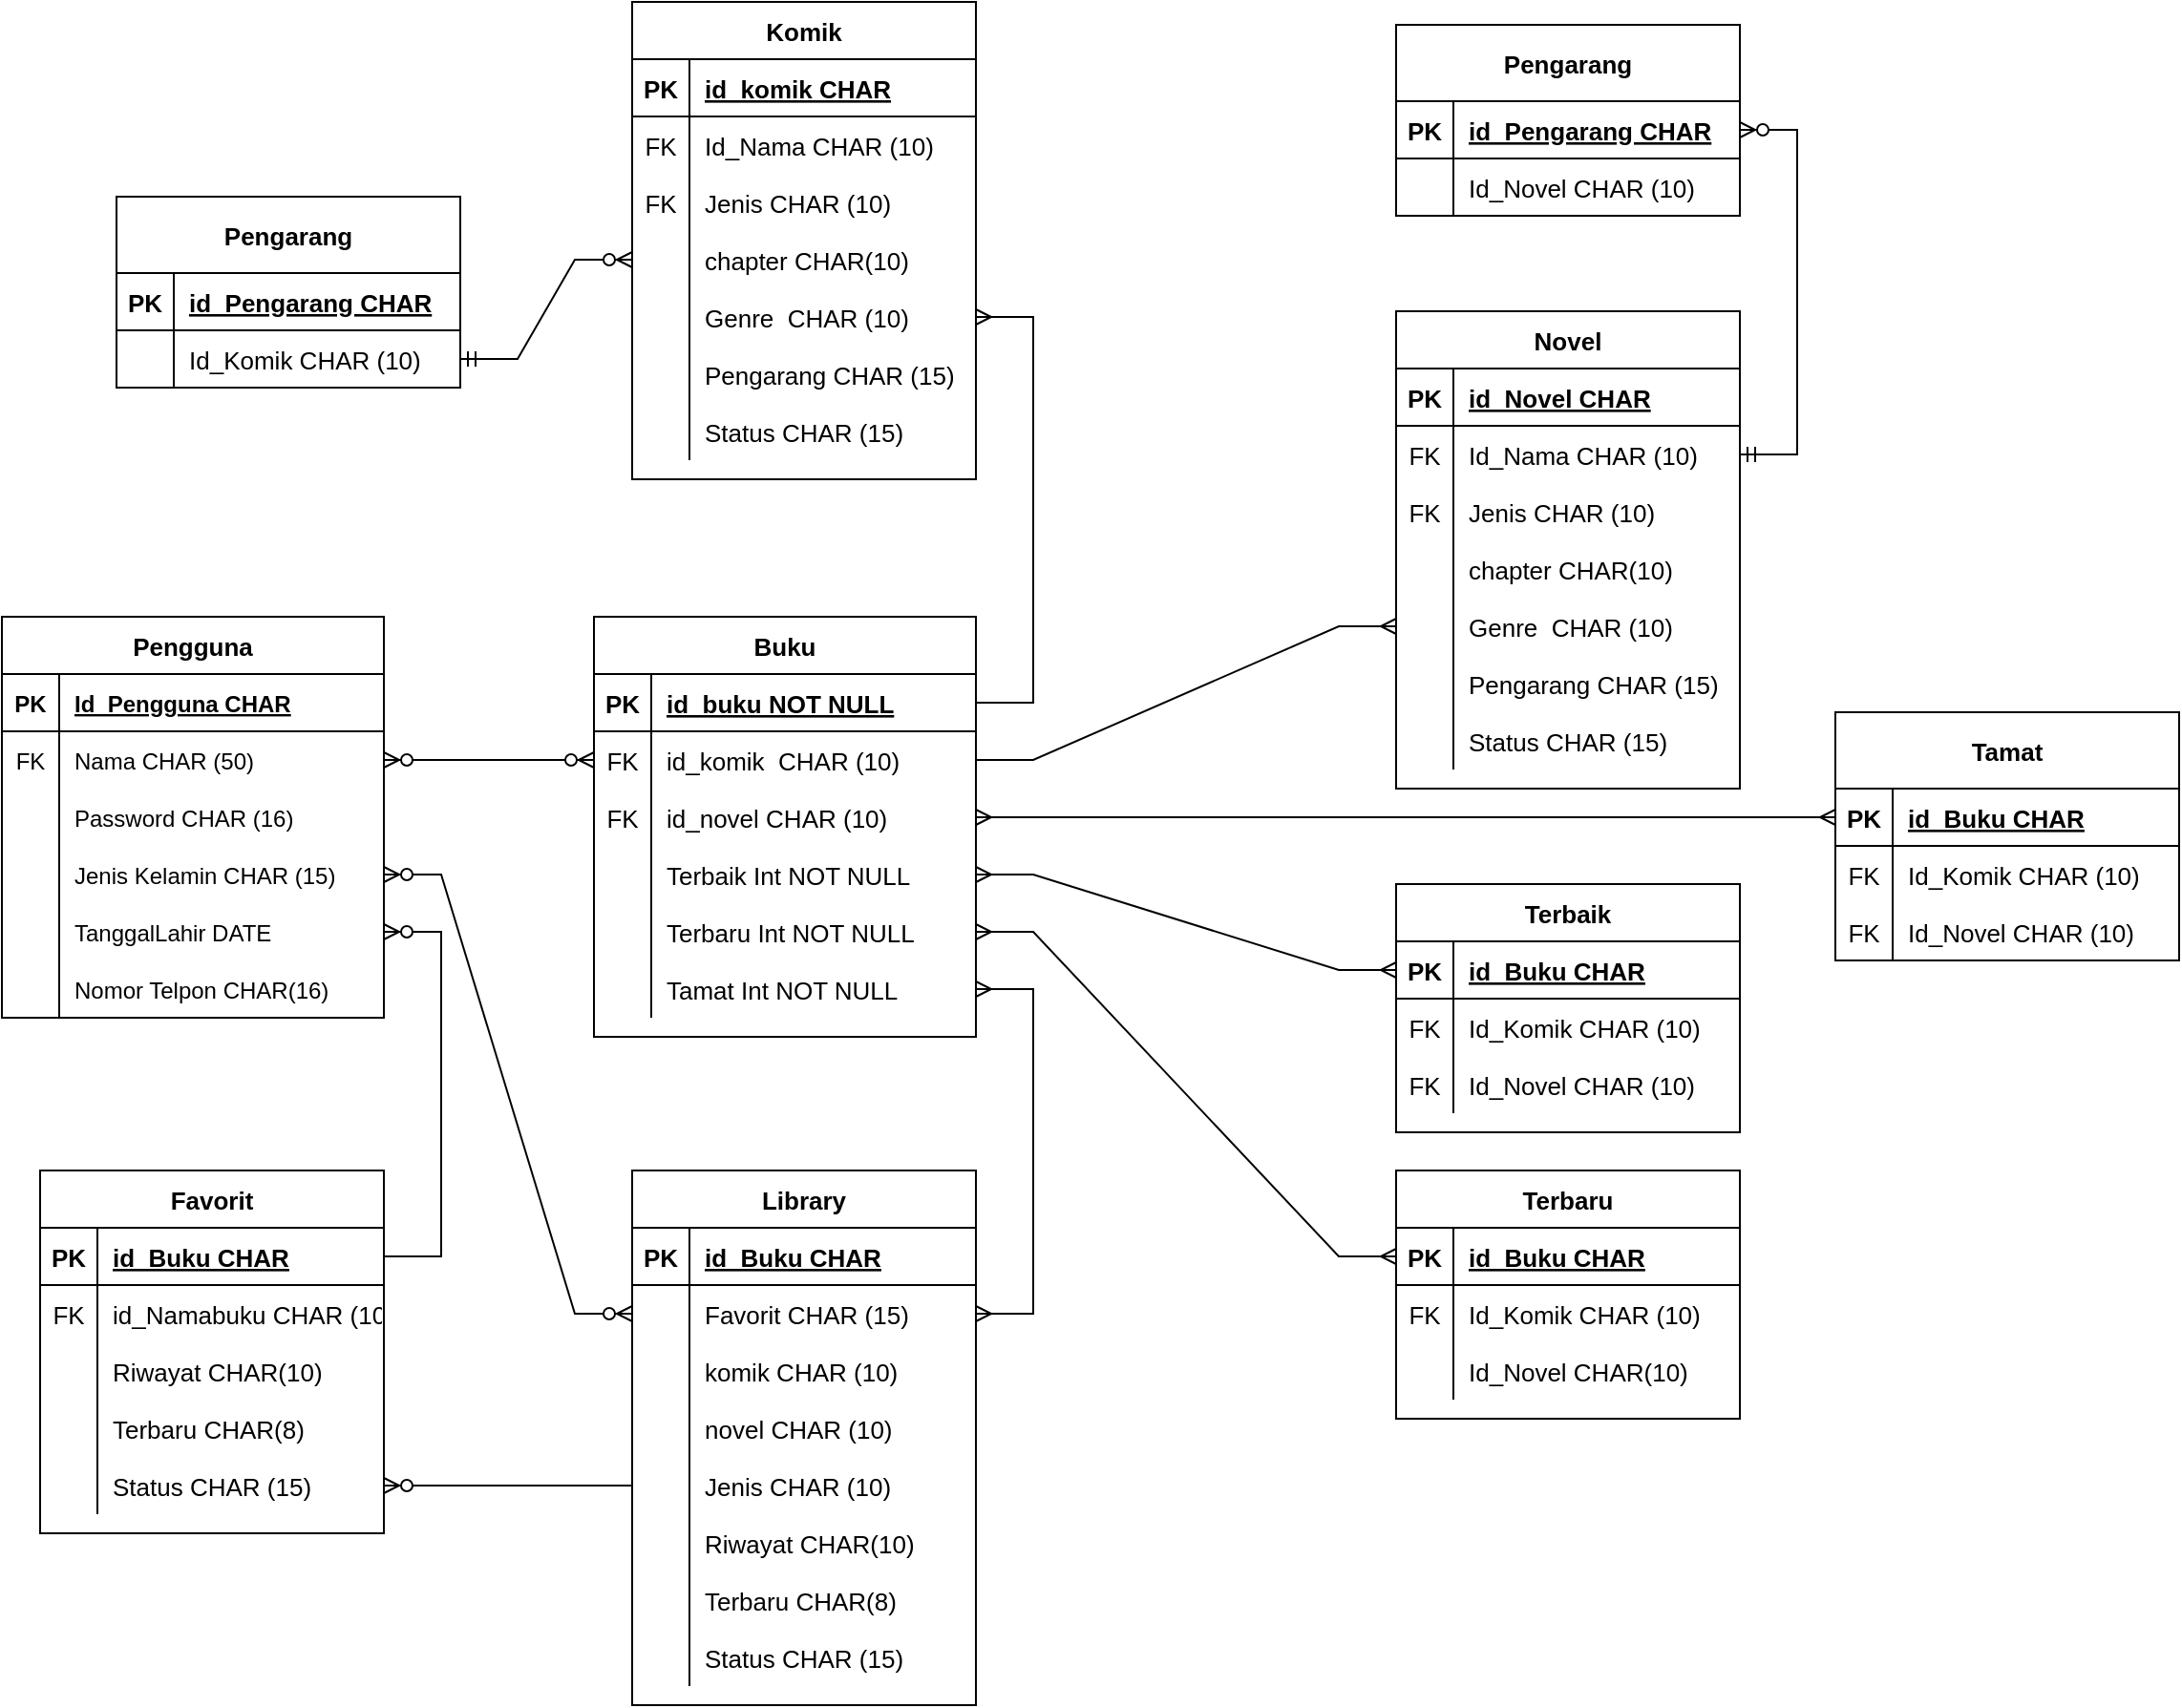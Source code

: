 <mxfile version="17.4.0" type="github">
  <diagram id="R2lEEEUBdFMjLlhIrx00" name="Page-1">
    <mxGraphModel dx="1447" dy="750" grid="1" gridSize="10" guides="1" tooltips="1" connect="1" arrows="1" fold="1" page="1" pageScale="1" pageWidth="850" pageHeight="1100" math="0" shadow="0" extFonts="Permanent Marker^https://fonts.googleapis.com/css?family=Permanent+Marker">
      <root>
        <mxCell id="0" />
        <mxCell id="1" parent="0" />
        <mxCell id="65XjeYO-oO50XfOHX8Nz-1" value="Pengguna" style="shape=table;startSize=30;container=1;collapsible=1;childLayout=tableLayout;fixedRows=1;rowLines=0;fontStyle=1;align=center;resizeLast=1;fontSize=13;" vertex="1" parent="1">
          <mxGeometry x="430" y="560" width="200" height="210" as="geometry" />
        </mxCell>
        <mxCell id="65XjeYO-oO50XfOHX8Nz-2" value="" style="shape=partialRectangle;collapsible=0;dropTarget=0;pointerEvents=0;fillColor=none;points=[[0,0.5],[1,0.5]];portConstraint=eastwest;top=0;left=0;right=0;bottom=1;" vertex="1" parent="65XjeYO-oO50XfOHX8Nz-1">
          <mxGeometry y="30" width="200" height="30" as="geometry" />
        </mxCell>
        <mxCell id="65XjeYO-oO50XfOHX8Nz-3" value="PK" style="shape=partialRectangle;overflow=hidden;connectable=0;fillColor=none;top=0;left=0;bottom=0;right=0;fontStyle=1;" vertex="1" parent="65XjeYO-oO50XfOHX8Nz-2">
          <mxGeometry width="30" height="30" as="geometry">
            <mxRectangle width="30" height="30" as="alternateBounds" />
          </mxGeometry>
        </mxCell>
        <mxCell id="65XjeYO-oO50XfOHX8Nz-4" value="Id_Pengguna CHAR" style="shape=partialRectangle;overflow=hidden;connectable=0;fillColor=none;top=0;left=0;bottom=0;right=0;align=left;spacingLeft=6;fontStyle=5;" vertex="1" parent="65XjeYO-oO50XfOHX8Nz-2">
          <mxGeometry x="30" width="170" height="30" as="geometry">
            <mxRectangle width="170" height="30" as="alternateBounds" />
          </mxGeometry>
        </mxCell>
        <mxCell id="65XjeYO-oO50XfOHX8Nz-5" value="" style="shape=partialRectangle;collapsible=0;dropTarget=0;pointerEvents=0;fillColor=none;points=[[0,0.5],[1,0.5]];portConstraint=eastwest;top=0;left=0;right=0;bottom=0;" vertex="1" parent="65XjeYO-oO50XfOHX8Nz-1">
          <mxGeometry y="60" width="200" height="30" as="geometry" />
        </mxCell>
        <mxCell id="65XjeYO-oO50XfOHX8Nz-6" value="FK" style="shape=partialRectangle;overflow=hidden;connectable=0;fillColor=none;top=0;left=0;bottom=0;right=0;" vertex="1" parent="65XjeYO-oO50XfOHX8Nz-5">
          <mxGeometry width="30" height="30" as="geometry">
            <mxRectangle width="30" height="30" as="alternateBounds" />
          </mxGeometry>
        </mxCell>
        <mxCell id="65XjeYO-oO50XfOHX8Nz-7" value="Nama CHAR (50)" style="shape=partialRectangle;overflow=hidden;connectable=0;fillColor=none;top=0;left=0;bottom=0;right=0;align=left;spacingLeft=6;" vertex="1" parent="65XjeYO-oO50XfOHX8Nz-5">
          <mxGeometry x="30" width="170" height="30" as="geometry">
            <mxRectangle width="170" height="30" as="alternateBounds" />
          </mxGeometry>
        </mxCell>
        <mxCell id="65XjeYO-oO50XfOHX8Nz-8" value="" style="shape=partialRectangle;collapsible=0;dropTarget=0;pointerEvents=0;fillColor=none;points=[[0,0.5],[1,0.5]];portConstraint=eastwest;top=0;left=0;right=0;bottom=0;" vertex="1" parent="65XjeYO-oO50XfOHX8Nz-1">
          <mxGeometry y="90" width="200" height="30" as="geometry" />
        </mxCell>
        <mxCell id="65XjeYO-oO50XfOHX8Nz-9" value="" style="shape=partialRectangle;overflow=hidden;connectable=0;fillColor=none;top=0;left=0;bottom=0;right=0;" vertex="1" parent="65XjeYO-oO50XfOHX8Nz-8">
          <mxGeometry width="30" height="30" as="geometry">
            <mxRectangle width="30" height="30" as="alternateBounds" />
          </mxGeometry>
        </mxCell>
        <mxCell id="65XjeYO-oO50XfOHX8Nz-10" value="Password CHAR (16)" style="shape=partialRectangle;overflow=hidden;connectable=0;fillColor=none;top=0;left=0;bottom=0;right=0;align=left;spacingLeft=6;" vertex="1" parent="65XjeYO-oO50XfOHX8Nz-8">
          <mxGeometry x="30" width="170" height="30" as="geometry">
            <mxRectangle width="170" height="30" as="alternateBounds" />
          </mxGeometry>
        </mxCell>
        <mxCell id="65XjeYO-oO50XfOHX8Nz-11" value="" style="shape=partialRectangle;collapsible=0;dropTarget=0;pointerEvents=0;fillColor=none;points=[[0,0.5],[1,0.5]];portConstraint=eastwest;top=0;left=0;right=0;bottom=0;" vertex="1" parent="65XjeYO-oO50XfOHX8Nz-1">
          <mxGeometry y="120" width="200" height="30" as="geometry" />
        </mxCell>
        <mxCell id="65XjeYO-oO50XfOHX8Nz-12" value="" style="shape=partialRectangle;overflow=hidden;connectable=0;fillColor=none;top=0;left=0;bottom=0;right=0;" vertex="1" parent="65XjeYO-oO50XfOHX8Nz-11">
          <mxGeometry width="30" height="30" as="geometry">
            <mxRectangle width="30" height="30" as="alternateBounds" />
          </mxGeometry>
        </mxCell>
        <mxCell id="65XjeYO-oO50XfOHX8Nz-13" value="Jenis Kelamin CHAR (15) " style="shape=partialRectangle;overflow=hidden;connectable=0;fillColor=none;top=0;left=0;bottom=0;right=0;align=left;spacingLeft=6;" vertex="1" parent="65XjeYO-oO50XfOHX8Nz-11">
          <mxGeometry x="30" width="170" height="30" as="geometry">
            <mxRectangle width="170" height="30" as="alternateBounds" />
          </mxGeometry>
        </mxCell>
        <mxCell id="65XjeYO-oO50XfOHX8Nz-14" value="" style="shape=partialRectangle;collapsible=0;dropTarget=0;pointerEvents=0;fillColor=none;points=[[0,0.5],[1,0.5]];portConstraint=eastwest;top=0;left=0;right=0;bottom=0;" vertex="1" parent="65XjeYO-oO50XfOHX8Nz-1">
          <mxGeometry y="150" width="200" height="30" as="geometry" />
        </mxCell>
        <mxCell id="65XjeYO-oO50XfOHX8Nz-15" value="" style="shape=partialRectangle;overflow=hidden;connectable=0;fillColor=none;top=0;left=0;bottom=0;right=0;" vertex="1" parent="65XjeYO-oO50XfOHX8Nz-14">
          <mxGeometry width="30" height="30" as="geometry">
            <mxRectangle width="30" height="30" as="alternateBounds" />
          </mxGeometry>
        </mxCell>
        <mxCell id="65XjeYO-oO50XfOHX8Nz-16" value="TanggalLahir DATE" style="shape=partialRectangle;overflow=hidden;connectable=0;fillColor=none;top=0;left=0;bottom=0;right=0;align=left;spacingLeft=6;" vertex="1" parent="65XjeYO-oO50XfOHX8Nz-14">
          <mxGeometry x="30" width="170" height="30" as="geometry">
            <mxRectangle width="170" height="30" as="alternateBounds" />
          </mxGeometry>
        </mxCell>
        <mxCell id="65XjeYO-oO50XfOHX8Nz-17" value="" style="shape=partialRectangle;collapsible=0;dropTarget=0;pointerEvents=0;fillColor=none;points=[[0,0.5],[1,0.5]];portConstraint=eastwest;top=0;left=0;right=0;bottom=0;" vertex="1" parent="65XjeYO-oO50XfOHX8Nz-1">
          <mxGeometry y="180" width="200" height="30" as="geometry" />
        </mxCell>
        <mxCell id="65XjeYO-oO50XfOHX8Nz-18" value="" style="shape=partialRectangle;overflow=hidden;connectable=0;fillColor=none;top=0;left=0;bottom=0;right=0;" vertex="1" parent="65XjeYO-oO50XfOHX8Nz-17">
          <mxGeometry width="30" height="30" as="geometry">
            <mxRectangle width="30" height="30" as="alternateBounds" />
          </mxGeometry>
        </mxCell>
        <mxCell id="65XjeYO-oO50XfOHX8Nz-19" value="Nomor Telpon CHAR(16)" style="shape=partialRectangle;overflow=hidden;connectable=0;fillColor=none;top=0;left=0;bottom=0;right=0;align=left;spacingLeft=6;" vertex="1" parent="65XjeYO-oO50XfOHX8Nz-17">
          <mxGeometry x="30" width="170" height="30" as="geometry">
            <mxRectangle width="170" height="30" as="alternateBounds" />
          </mxGeometry>
        </mxCell>
        <mxCell id="65XjeYO-oO50XfOHX8Nz-20" value="Buku" style="shape=table;startSize=30;container=1;collapsible=1;childLayout=tableLayout;fixedRows=1;rowLines=0;fontStyle=1;align=center;resizeLast=1;fontSize=13;" vertex="1" parent="1">
          <mxGeometry x="740" y="560" width="200" height="220" as="geometry" />
        </mxCell>
        <mxCell id="65XjeYO-oO50XfOHX8Nz-21" value="" style="shape=tableRow;horizontal=0;startSize=0;swimlaneHead=0;swimlaneBody=0;fillColor=none;collapsible=0;dropTarget=0;points=[[0,0.5],[1,0.5]];portConstraint=eastwest;top=0;left=0;right=0;bottom=1;fontSize=13;" vertex="1" parent="65XjeYO-oO50XfOHX8Nz-20">
          <mxGeometry y="30" width="200" height="30" as="geometry" />
        </mxCell>
        <mxCell id="65XjeYO-oO50XfOHX8Nz-22" value="PK" style="shape=partialRectangle;connectable=0;fillColor=none;top=0;left=0;bottom=0;right=0;fontStyle=1;overflow=hidden;fontSize=13;" vertex="1" parent="65XjeYO-oO50XfOHX8Nz-21">
          <mxGeometry width="30" height="30" as="geometry">
            <mxRectangle width="30" height="30" as="alternateBounds" />
          </mxGeometry>
        </mxCell>
        <mxCell id="65XjeYO-oO50XfOHX8Nz-23" value="id_buku NOT NULL" style="shape=partialRectangle;connectable=0;fillColor=none;top=0;left=0;bottom=0;right=0;align=left;spacingLeft=6;fontStyle=5;overflow=hidden;fontSize=13;" vertex="1" parent="65XjeYO-oO50XfOHX8Nz-21">
          <mxGeometry x="30" width="170" height="30" as="geometry">
            <mxRectangle width="170" height="30" as="alternateBounds" />
          </mxGeometry>
        </mxCell>
        <mxCell id="65XjeYO-oO50XfOHX8Nz-24" value="" style="shape=tableRow;horizontal=0;startSize=0;swimlaneHead=0;swimlaneBody=0;fillColor=none;collapsible=0;dropTarget=0;points=[[0,0.5],[1,0.5]];portConstraint=eastwest;top=0;left=0;right=0;bottom=0;fontSize=13;" vertex="1" parent="65XjeYO-oO50XfOHX8Nz-20">
          <mxGeometry y="60" width="200" height="30" as="geometry" />
        </mxCell>
        <mxCell id="65XjeYO-oO50XfOHX8Nz-25" value="FK" style="shape=partialRectangle;connectable=0;fillColor=none;top=0;left=0;bottom=0;right=0;editable=1;overflow=hidden;fontSize=13;" vertex="1" parent="65XjeYO-oO50XfOHX8Nz-24">
          <mxGeometry width="30" height="30" as="geometry">
            <mxRectangle width="30" height="30" as="alternateBounds" />
          </mxGeometry>
        </mxCell>
        <mxCell id="65XjeYO-oO50XfOHX8Nz-26" value="id_komik  CHAR (10)" style="shape=partialRectangle;connectable=0;fillColor=none;top=0;left=0;bottom=0;right=0;align=left;spacingLeft=6;overflow=hidden;fontSize=13;" vertex="1" parent="65XjeYO-oO50XfOHX8Nz-24">
          <mxGeometry x="30" width="170" height="30" as="geometry">
            <mxRectangle width="170" height="30" as="alternateBounds" />
          </mxGeometry>
        </mxCell>
        <mxCell id="65XjeYO-oO50XfOHX8Nz-27" value="" style="shape=tableRow;horizontal=0;startSize=0;swimlaneHead=0;swimlaneBody=0;fillColor=none;collapsible=0;dropTarget=0;points=[[0,0.5],[1,0.5]];portConstraint=eastwest;top=0;left=0;right=0;bottom=0;fontSize=13;" vertex="1" parent="65XjeYO-oO50XfOHX8Nz-20">
          <mxGeometry y="90" width="200" height="30" as="geometry" />
        </mxCell>
        <mxCell id="65XjeYO-oO50XfOHX8Nz-28" value="FK" style="shape=partialRectangle;connectable=0;fillColor=none;top=0;left=0;bottom=0;right=0;editable=1;overflow=hidden;fontSize=13;" vertex="1" parent="65XjeYO-oO50XfOHX8Nz-27">
          <mxGeometry width="30" height="30" as="geometry">
            <mxRectangle width="30" height="30" as="alternateBounds" />
          </mxGeometry>
        </mxCell>
        <mxCell id="65XjeYO-oO50XfOHX8Nz-29" value="id_novel CHAR (10)" style="shape=partialRectangle;connectable=0;fillColor=none;top=0;left=0;bottom=0;right=0;align=left;spacingLeft=6;overflow=hidden;fontSize=13;" vertex="1" parent="65XjeYO-oO50XfOHX8Nz-27">
          <mxGeometry x="30" width="170" height="30" as="geometry">
            <mxRectangle width="170" height="30" as="alternateBounds" />
          </mxGeometry>
        </mxCell>
        <mxCell id="65XjeYO-oO50XfOHX8Nz-33" value="" style="shape=tableRow;horizontal=0;startSize=0;swimlaneHead=0;swimlaneBody=0;fillColor=none;collapsible=0;dropTarget=0;points=[[0,0.5],[1,0.5]];portConstraint=eastwest;top=0;left=0;right=0;bottom=0;fontSize=13;" vertex="1" parent="65XjeYO-oO50XfOHX8Nz-20">
          <mxGeometry y="120" width="200" height="30" as="geometry" />
        </mxCell>
        <mxCell id="65XjeYO-oO50XfOHX8Nz-34" value="" style="shape=partialRectangle;connectable=0;fillColor=none;top=0;left=0;bottom=0;right=0;editable=1;overflow=hidden;fontSize=13;" vertex="1" parent="65XjeYO-oO50XfOHX8Nz-33">
          <mxGeometry width="30" height="30" as="geometry">
            <mxRectangle width="30" height="30" as="alternateBounds" />
          </mxGeometry>
        </mxCell>
        <mxCell id="65XjeYO-oO50XfOHX8Nz-35" value="Terbaik Int NOT NULL" style="shape=partialRectangle;connectable=0;fillColor=none;top=0;left=0;bottom=0;right=0;align=left;spacingLeft=6;overflow=hidden;fontSize=13;" vertex="1" parent="65XjeYO-oO50XfOHX8Nz-33">
          <mxGeometry x="30" width="170" height="30" as="geometry">
            <mxRectangle width="170" height="30" as="alternateBounds" />
          </mxGeometry>
        </mxCell>
        <mxCell id="65XjeYO-oO50XfOHX8Nz-36" value="" style="shape=tableRow;horizontal=0;startSize=0;swimlaneHead=0;swimlaneBody=0;fillColor=none;collapsible=0;dropTarget=0;points=[[0,0.5],[1,0.5]];portConstraint=eastwest;top=0;left=0;right=0;bottom=0;fontSize=13;" vertex="1" parent="65XjeYO-oO50XfOHX8Nz-20">
          <mxGeometry y="150" width="200" height="30" as="geometry" />
        </mxCell>
        <mxCell id="65XjeYO-oO50XfOHX8Nz-37" value="" style="shape=partialRectangle;connectable=0;fillColor=none;top=0;left=0;bottom=0;right=0;editable=1;overflow=hidden;fontSize=13;" vertex="1" parent="65XjeYO-oO50XfOHX8Nz-36">
          <mxGeometry width="30" height="30" as="geometry">
            <mxRectangle width="30" height="30" as="alternateBounds" />
          </mxGeometry>
        </mxCell>
        <mxCell id="65XjeYO-oO50XfOHX8Nz-38" value="Terbaru Int NOT NULL" style="shape=partialRectangle;connectable=0;fillColor=none;top=0;left=0;bottom=0;right=0;align=left;spacingLeft=6;overflow=hidden;fontSize=13;" vertex="1" parent="65XjeYO-oO50XfOHX8Nz-36">
          <mxGeometry x="30" width="170" height="30" as="geometry">
            <mxRectangle width="170" height="30" as="alternateBounds" />
          </mxGeometry>
        </mxCell>
        <mxCell id="65XjeYO-oO50XfOHX8Nz-183" value="" style="shape=tableRow;horizontal=0;startSize=0;swimlaneHead=0;swimlaneBody=0;fillColor=none;collapsible=0;dropTarget=0;points=[[0,0.5],[1,0.5]];portConstraint=eastwest;top=0;left=0;right=0;bottom=0;fontSize=13;" vertex="1" parent="65XjeYO-oO50XfOHX8Nz-20">
          <mxGeometry y="180" width="200" height="30" as="geometry" />
        </mxCell>
        <mxCell id="65XjeYO-oO50XfOHX8Nz-184" value="" style="shape=partialRectangle;connectable=0;fillColor=none;top=0;left=0;bottom=0;right=0;editable=1;overflow=hidden;fontSize=13;" vertex="1" parent="65XjeYO-oO50XfOHX8Nz-183">
          <mxGeometry width="30" height="30" as="geometry">
            <mxRectangle width="30" height="30" as="alternateBounds" />
          </mxGeometry>
        </mxCell>
        <mxCell id="65XjeYO-oO50XfOHX8Nz-185" value="Tamat Int NOT NULL" style="shape=partialRectangle;connectable=0;fillColor=none;top=0;left=0;bottom=0;right=0;align=left;spacingLeft=6;overflow=hidden;fontSize=13;" vertex="1" parent="65XjeYO-oO50XfOHX8Nz-183">
          <mxGeometry x="30" width="170" height="30" as="geometry">
            <mxRectangle width="170" height="30" as="alternateBounds" />
          </mxGeometry>
        </mxCell>
        <mxCell id="65XjeYO-oO50XfOHX8Nz-42" value="Library" style="shape=table;startSize=30;container=1;collapsible=1;childLayout=tableLayout;fixedRows=1;rowLines=0;fontStyle=1;align=center;resizeLast=1;fontSize=13;" vertex="1" parent="1">
          <mxGeometry x="760" y="850" width="180" height="280" as="geometry" />
        </mxCell>
        <mxCell id="65XjeYO-oO50XfOHX8Nz-43" value="" style="shape=tableRow;horizontal=0;startSize=0;swimlaneHead=0;swimlaneBody=0;fillColor=none;collapsible=0;dropTarget=0;points=[[0,0.5],[1,0.5]];portConstraint=eastwest;top=0;left=0;right=0;bottom=1;fontSize=13;" vertex="1" parent="65XjeYO-oO50XfOHX8Nz-42">
          <mxGeometry y="30" width="180" height="30" as="geometry" />
        </mxCell>
        <mxCell id="65XjeYO-oO50XfOHX8Nz-44" value="PK" style="shape=partialRectangle;connectable=0;fillColor=none;top=0;left=0;bottom=0;right=0;fontStyle=1;overflow=hidden;fontSize=13;" vertex="1" parent="65XjeYO-oO50XfOHX8Nz-43">
          <mxGeometry width="30" height="30" as="geometry">
            <mxRectangle width="30" height="30" as="alternateBounds" />
          </mxGeometry>
        </mxCell>
        <mxCell id="65XjeYO-oO50XfOHX8Nz-45" value="id_Buku CHAR" style="shape=partialRectangle;connectable=0;fillColor=none;top=0;left=0;bottom=0;right=0;align=left;spacingLeft=6;fontStyle=5;overflow=hidden;fontSize=13;" vertex="1" parent="65XjeYO-oO50XfOHX8Nz-43">
          <mxGeometry x="30" width="150" height="30" as="geometry">
            <mxRectangle width="150" height="30" as="alternateBounds" />
          </mxGeometry>
        </mxCell>
        <mxCell id="65XjeYO-oO50XfOHX8Nz-46" value="" style="shape=tableRow;horizontal=0;startSize=0;swimlaneHead=0;swimlaneBody=0;fillColor=none;collapsible=0;dropTarget=0;points=[[0,0.5],[1,0.5]];portConstraint=eastwest;top=0;left=0;right=0;bottom=0;fontSize=13;" vertex="1" parent="65XjeYO-oO50XfOHX8Nz-42">
          <mxGeometry y="60" width="180" height="30" as="geometry" />
        </mxCell>
        <mxCell id="65XjeYO-oO50XfOHX8Nz-47" value="" style="shape=partialRectangle;connectable=0;fillColor=none;top=0;left=0;bottom=0;right=0;editable=1;overflow=hidden;fontSize=13;" vertex="1" parent="65XjeYO-oO50XfOHX8Nz-46">
          <mxGeometry width="30" height="30" as="geometry">
            <mxRectangle width="30" height="30" as="alternateBounds" />
          </mxGeometry>
        </mxCell>
        <mxCell id="65XjeYO-oO50XfOHX8Nz-48" value="Favorit CHAR (15)" style="shape=partialRectangle;connectable=0;fillColor=none;top=0;left=0;bottom=0;right=0;align=left;spacingLeft=6;overflow=hidden;fontSize=13;" vertex="1" parent="65XjeYO-oO50XfOHX8Nz-46">
          <mxGeometry x="30" width="150" height="30" as="geometry">
            <mxRectangle width="150" height="30" as="alternateBounds" />
          </mxGeometry>
        </mxCell>
        <mxCell id="65XjeYO-oO50XfOHX8Nz-49" value="" style="shape=tableRow;horizontal=0;startSize=0;swimlaneHead=0;swimlaneBody=0;fillColor=none;collapsible=0;dropTarget=0;points=[[0,0.5],[1,0.5]];portConstraint=eastwest;top=0;left=0;right=0;bottom=0;fontSize=13;" vertex="1" parent="65XjeYO-oO50XfOHX8Nz-42">
          <mxGeometry y="90" width="180" height="30" as="geometry" />
        </mxCell>
        <mxCell id="65XjeYO-oO50XfOHX8Nz-50" value="" style="shape=partialRectangle;connectable=0;fillColor=none;top=0;left=0;bottom=0;right=0;editable=1;overflow=hidden;fontSize=13;" vertex="1" parent="65XjeYO-oO50XfOHX8Nz-49">
          <mxGeometry width="30" height="30" as="geometry">
            <mxRectangle width="30" height="30" as="alternateBounds" />
          </mxGeometry>
        </mxCell>
        <mxCell id="65XjeYO-oO50XfOHX8Nz-51" value="komik CHAR (10)" style="shape=partialRectangle;connectable=0;fillColor=none;top=0;left=0;bottom=0;right=0;align=left;spacingLeft=6;overflow=hidden;fontSize=13;" vertex="1" parent="65XjeYO-oO50XfOHX8Nz-49">
          <mxGeometry x="30" width="150" height="30" as="geometry">
            <mxRectangle width="150" height="30" as="alternateBounds" />
          </mxGeometry>
        </mxCell>
        <mxCell id="65XjeYO-oO50XfOHX8Nz-52" value="" style="shape=tableRow;horizontal=0;startSize=0;swimlaneHead=0;swimlaneBody=0;fillColor=none;collapsible=0;dropTarget=0;points=[[0,0.5],[1,0.5]];portConstraint=eastwest;top=0;left=0;right=0;bottom=0;fontSize=13;" vertex="1" parent="65XjeYO-oO50XfOHX8Nz-42">
          <mxGeometry y="120" width="180" height="30" as="geometry" />
        </mxCell>
        <mxCell id="65XjeYO-oO50XfOHX8Nz-53" value="" style="shape=partialRectangle;connectable=0;fillColor=none;top=0;left=0;bottom=0;right=0;editable=1;overflow=hidden;fontSize=13;" vertex="1" parent="65XjeYO-oO50XfOHX8Nz-52">
          <mxGeometry width="30" height="30" as="geometry">
            <mxRectangle width="30" height="30" as="alternateBounds" />
          </mxGeometry>
        </mxCell>
        <mxCell id="65XjeYO-oO50XfOHX8Nz-54" value="novel CHAR (10)" style="shape=partialRectangle;connectable=0;fillColor=none;top=0;left=0;bottom=0;right=0;align=left;spacingLeft=6;overflow=hidden;fontSize=13;" vertex="1" parent="65XjeYO-oO50XfOHX8Nz-52">
          <mxGeometry x="30" width="150" height="30" as="geometry">
            <mxRectangle width="150" height="30" as="alternateBounds" />
          </mxGeometry>
        </mxCell>
        <mxCell id="65XjeYO-oO50XfOHX8Nz-55" value="" style="shape=tableRow;horizontal=0;startSize=0;swimlaneHead=0;swimlaneBody=0;fillColor=none;collapsible=0;dropTarget=0;points=[[0,0.5],[1,0.5]];portConstraint=eastwest;top=0;left=0;right=0;bottom=0;fontSize=13;" vertex="1" parent="65XjeYO-oO50XfOHX8Nz-42">
          <mxGeometry y="150" width="180" height="30" as="geometry" />
        </mxCell>
        <mxCell id="65XjeYO-oO50XfOHX8Nz-56" value="" style="shape=partialRectangle;connectable=0;fillColor=none;top=0;left=0;bottom=0;right=0;editable=1;overflow=hidden;fontSize=13;" vertex="1" parent="65XjeYO-oO50XfOHX8Nz-55">
          <mxGeometry width="30" height="30" as="geometry">
            <mxRectangle width="30" height="30" as="alternateBounds" />
          </mxGeometry>
        </mxCell>
        <mxCell id="65XjeYO-oO50XfOHX8Nz-57" value="Jenis CHAR (10)" style="shape=partialRectangle;connectable=0;fillColor=none;top=0;left=0;bottom=0;right=0;align=left;spacingLeft=6;overflow=hidden;fontSize=13;" vertex="1" parent="65XjeYO-oO50XfOHX8Nz-55">
          <mxGeometry x="30" width="150" height="30" as="geometry">
            <mxRectangle width="150" height="30" as="alternateBounds" />
          </mxGeometry>
        </mxCell>
        <mxCell id="65XjeYO-oO50XfOHX8Nz-58" value="" style="shape=tableRow;horizontal=0;startSize=0;swimlaneHead=0;swimlaneBody=0;fillColor=none;collapsible=0;dropTarget=0;points=[[0,0.5],[1,0.5]];portConstraint=eastwest;top=0;left=0;right=0;bottom=0;fontSize=13;" vertex="1" parent="65XjeYO-oO50XfOHX8Nz-42">
          <mxGeometry y="180" width="180" height="30" as="geometry" />
        </mxCell>
        <mxCell id="65XjeYO-oO50XfOHX8Nz-59" value="" style="shape=partialRectangle;connectable=0;fillColor=none;top=0;left=0;bottom=0;right=0;editable=1;overflow=hidden;fontSize=13;" vertex="1" parent="65XjeYO-oO50XfOHX8Nz-58">
          <mxGeometry width="30" height="30" as="geometry">
            <mxRectangle width="30" height="30" as="alternateBounds" />
          </mxGeometry>
        </mxCell>
        <mxCell id="65XjeYO-oO50XfOHX8Nz-60" value="Riwayat CHAR(10)" style="shape=partialRectangle;connectable=0;fillColor=none;top=0;left=0;bottom=0;right=0;align=left;spacingLeft=6;overflow=hidden;fontSize=13;" vertex="1" parent="65XjeYO-oO50XfOHX8Nz-58">
          <mxGeometry x="30" width="150" height="30" as="geometry">
            <mxRectangle width="150" height="30" as="alternateBounds" />
          </mxGeometry>
        </mxCell>
        <mxCell id="65XjeYO-oO50XfOHX8Nz-61" value="" style="shape=tableRow;horizontal=0;startSize=0;swimlaneHead=0;swimlaneBody=0;fillColor=none;collapsible=0;dropTarget=0;points=[[0,0.5],[1,0.5]];portConstraint=eastwest;top=0;left=0;right=0;bottom=0;fontSize=13;" vertex="1" parent="65XjeYO-oO50XfOHX8Nz-42">
          <mxGeometry y="210" width="180" height="30" as="geometry" />
        </mxCell>
        <mxCell id="65XjeYO-oO50XfOHX8Nz-62" value="" style="shape=partialRectangle;connectable=0;fillColor=none;top=0;left=0;bottom=0;right=0;editable=1;overflow=hidden;fontSize=13;" vertex="1" parent="65XjeYO-oO50XfOHX8Nz-61">
          <mxGeometry width="30" height="30" as="geometry">
            <mxRectangle width="30" height="30" as="alternateBounds" />
          </mxGeometry>
        </mxCell>
        <mxCell id="65XjeYO-oO50XfOHX8Nz-63" value="Terbaru CHAR(8)" style="shape=partialRectangle;connectable=0;fillColor=none;top=0;left=0;bottom=0;right=0;align=left;spacingLeft=6;overflow=hidden;fontSize=13;" vertex="1" parent="65XjeYO-oO50XfOHX8Nz-61">
          <mxGeometry x="30" width="150" height="30" as="geometry">
            <mxRectangle width="150" height="30" as="alternateBounds" />
          </mxGeometry>
        </mxCell>
        <mxCell id="65XjeYO-oO50XfOHX8Nz-64" value="" style="shape=tableRow;horizontal=0;startSize=0;swimlaneHead=0;swimlaneBody=0;fillColor=none;collapsible=0;dropTarget=0;points=[[0,0.5],[1,0.5]];portConstraint=eastwest;top=0;left=0;right=0;bottom=0;fontSize=13;" vertex="1" parent="65XjeYO-oO50XfOHX8Nz-42">
          <mxGeometry y="240" width="180" height="30" as="geometry" />
        </mxCell>
        <mxCell id="65XjeYO-oO50XfOHX8Nz-65" value="" style="shape=partialRectangle;connectable=0;fillColor=none;top=0;left=0;bottom=0;right=0;editable=1;overflow=hidden;fontSize=13;" vertex="1" parent="65XjeYO-oO50XfOHX8Nz-64">
          <mxGeometry width="30" height="30" as="geometry">
            <mxRectangle width="30" height="30" as="alternateBounds" />
          </mxGeometry>
        </mxCell>
        <mxCell id="65XjeYO-oO50XfOHX8Nz-66" value="Status CHAR (15)" style="shape=partialRectangle;connectable=0;fillColor=none;top=0;left=0;bottom=0;right=0;align=left;spacingLeft=6;overflow=hidden;fontSize=13;" vertex="1" parent="65XjeYO-oO50XfOHX8Nz-64">
          <mxGeometry x="30" width="150" height="30" as="geometry">
            <mxRectangle width="150" height="30" as="alternateBounds" />
          </mxGeometry>
        </mxCell>
        <mxCell id="65XjeYO-oO50XfOHX8Nz-67" value="" style="edgeStyle=entityRelationEdgeStyle;fontSize=12;html=1;endArrow=ERmany;startArrow=ERmany;rounded=0;entryX=1;entryY=0.5;entryDx=0;entryDy=0;exitX=1;exitY=0.5;exitDx=0;exitDy=0;" edge="1" parent="1" target="65XjeYO-oO50XfOHX8Nz-46">
          <mxGeometry width="100" height="100" relative="1" as="geometry">
            <mxPoint x="940" y="755" as="sourcePoint" />
            <mxPoint x="1020" y="600" as="targetPoint" />
          </mxGeometry>
        </mxCell>
        <mxCell id="65XjeYO-oO50XfOHX8Nz-68" value="Favorit" style="shape=table;startSize=30;container=1;collapsible=1;childLayout=tableLayout;fixedRows=1;rowLines=0;fontStyle=1;align=center;resizeLast=1;fontSize=13;" vertex="1" parent="1">
          <mxGeometry x="450" y="850" width="180" height="190.0" as="geometry" />
        </mxCell>
        <mxCell id="65XjeYO-oO50XfOHX8Nz-69" value="" style="shape=tableRow;horizontal=0;startSize=0;swimlaneHead=0;swimlaneBody=0;fillColor=none;collapsible=0;dropTarget=0;points=[[0,0.5],[1,0.5]];portConstraint=eastwest;top=0;left=0;right=0;bottom=1;fontSize=13;" vertex="1" parent="65XjeYO-oO50XfOHX8Nz-68">
          <mxGeometry y="30" width="180" height="30" as="geometry" />
        </mxCell>
        <mxCell id="65XjeYO-oO50XfOHX8Nz-70" value="PK" style="shape=partialRectangle;connectable=0;fillColor=none;top=0;left=0;bottom=0;right=0;fontStyle=1;overflow=hidden;fontSize=13;" vertex="1" parent="65XjeYO-oO50XfOHX8Nz-69">
          <mxGeometry width="30" height="30" as="geometry">
            <mxRectangle width="30" height="30" as="alternateBounds" />
          </mxGeometry>
        </mxCell>
        <mxCell id="65XjeYO-oO50XfOHX8Nz-71" value="id_Buku CHAR" style="shape=partialRectangle;connectable=0;fillColor=none;top=0;left=0;bottom=0;right=0;align=left;spacingLeft=6;fontStyle=5;overflow=hidden;fontSize=13;" vertex="1" parent="65XjeYO-oO50XfOHX8Nz-69">
          <mxGeometry x="30" width="150" height="30" as="geometry">
            <mxRectangle width="150" height="30" as="alternateBounds" />
          </mxGeometry>
        </mxCell>
        <mxCell id="65XjeYO-oO50XfOHX8Nz-72" value="" style="shape=tableRow;horizontal=0;startSize=0;swimlaneHead=0;swimlaneBody=0;fillColor=none;collapsible=0;dropTarget=0;points=[[0,0.5],[1,0.5]];portConstraint=eastwest;top=0;left=0;right=0;bottom=0;fontSize=13;" vertex="1" parent="65XjeYO-oO50XfOHX8Nz-68">
          <mxGeometry y="60" width="180" height="30" as="geometry" />
        </mxCell>
        <mxCell id="65XjeYO-oO50XfOHX8Nz-73" value="FK" style="shape=partialRectangle;connectable=0;fillColor=none;top=0;left=0;bottom=0;right=0;editable=1;overflow=hidden;fontSize=13;" vertex="1" parent="65XjeYO-oO50XfOHX8Nz-72">
          <mxGeometry width="30" height="30" as="geometry">
            <mxRectangle width="30" height="30" as="alternateBounds" />
          </mxGeometry>
        </mxCell>
        <mxCell id="65XjeYO-oO50XfOHX8Nz-74" value="id_Namabuku CHAR (10)" style="shape=partialRectangle;connectable=0;fillColor=none;top=0;left=0;bottom=0;right=0;align=left;spacingLeft=6;overflow=hidden;fontSize=13;" vertex="1" parent="65XjeYO-oO50XfOHX8Nz-72">
          <mxGeometry x="30" width="150" height="30" as="geometry">
            <mxRectangle width="150" height="30" as="alternateBounds" />
          </mxGeometry>
        </mxCell>
        <mxCell id="65XjeYO-oO50XfOHX8Nz-75" value="" style="shape=tableRow;horizontal=0;startSize=0;swimlaneHead=0;swimlaneBody=0;fillColor=none;collapsible=0;dropTarget=0;points=[[0,0.5],[1,0.5]];portConstraint=eastwest;top=0;left=0;right=0;bottom=0;fontSize=13;" vertex="1" parent="65XjeYO-oO50XfOHX8Nz-68">
          <mxGeometry y="90" width="180" height="30" as="geometry" />
        </mxCell>
        <mxCell id="65XjeYO-oO50XfOHX8Nz-76" value="" style="shape=partialRectangle;connectable=0;fillColor=none;top=0;left=0;bottom=0;right=0;editable=1;overflow=hidden;fontSize=13;" vertex="1" parent="65XjeYO-oO50XfOHX8Nz-75">
          <mxGeometry width="30" height="30" as="geometry">
            <mxRectangle width="30" height="30" as="alternateBounds" />
          </mxGeometry>
        </mxCell>
        <mxCell id="65XjeYO-oO50XfOHX8Nz-77" value="Riwayat CHAR(10)" style="shape=partialRectangle;connectable=0;fillColor=none;top=0;left=0;bottom=0;right=0;align=left;spacingLeft=6;overflow=hidden;fontSize=13;" vertex="1" parent="65XjeYO-oO50XfOHX8Nz-75">
          <mxGeometry x="30" width="150" height="30" as="geometry">
            <mxRectangle width="150" height="30" as="alternateBounds" />
          </mxGeometry>
        </mxCell>
        <mxCell id="65XjeYO-oO50XfOHX8Nz-78" value="" style="shape=tableRow;horizontal=0;startSize=0;swimlaneHead=0;swimlaneBody=0;fillColor=none;collapsible=0;dropTarget=0;points=[[0,0.5],[1,0.5]];portConstraint=eastwest;top=0;left=0;right=0;bottom=0;fontSize=13;" vertex="1" parent="65XjeYO-oO50XfOHX8Nz-68">
          <mxGeometry y="120" width="180" height="30" as="geometry" />
        </mxCell>
        <mxCell id="65XjeYO-oO50XfOHX8Nz-79" value="" style="shape=partialRectangle;connectable=0;fillColor=none;top=0;left=0;bottom=0;right=0;editable=1;overflow=hidden;fontSize=13;" vertex="1" parent="65XjeYO-oO50XfOHX8Nz-78">
          <mxGeometry width="30" height="30" as="geometry">
            <mxRectangle width="30" height="30" as="alternateBounds" />
          </mxGeometry>
        </mxCell>
        <mxCell id="65XjeYO-oO50XfOHX8Nz-80" value="Terbaru CHAR(8)" style="shape=partialRectangle;connectable=0;fillColor=none;top=0;left=0;bottom=0;right=0;align=left;spacingLeft=6;overflow=hidden;fontSize=13;" vertex="1" parent="65XjeYO-oO50XfOHX8Nz-78">
          <mxGeometry x="30" width="150" height="30" as="geometry">
            <mxRectangle width="150" height="30" as="alternateBounds" />
          </mxGeometry>
        </mxCell>
        <mxCell id="65XjeYO-oO50XfOHX8Nz-81" value="" style="shape=tableRow;horizontal=0;startSize=0;swimlaneHead=0;swimlaneBody=0;fillColor=none;collapsible=0;dropTarget=0;points=[[0,0.5],[1,0.5]];portConstraint=eastwest;top=0;left=0;right=0;bottom=0;fontSize=13;" vertex="1" parent="65XjeYO-oO50XfOHX8Nz-68">
          <mxGeometry y="150" width="180" height="30" as="geometry" />
        </mxCell>
        <mxCell id="65XjeYO-oO50XfOHX8Nz-82" value="" style="shape=partialRectangle;connectable=0;fillColor=none;top=0;left=0;bottom=0;right=0;editable=1;overflow=hidden;fontSize=13;" vertex="1" parent="65XjeYO-oO50XfOHX8Nz-81">
          <mxGeometry width="30" height="30" as="geometry">
            <mxRectangle width="30" height="30" as="alternateBounds" />
          </mxGeometry>
        </mxCell>
        <mxCell id="65XjeYO-oO50XfOHX8Nz-83" value="Status CHAR (15)" style="shape=partialRectangle;connectable=0;fillColor=none;top=0;left=0;bottom=0;right=0;align=left;spacingLeft=6;overflow=hidden;fontSize=13;" vertex="1" parent="65XjeYO-oO50XfOHX8Nz-81">
          <mxGeometry x="30" width="150" height="30" as="geometry">
            <mxRectangle width="150" height="30" as="alternateBounds" />
          </mxGeometry>
        </mxCell>
        <mxCell id="65XjeYO-oO50XfOHX8Nz-86" value="" style="edgeStyle=entityRelationEdgeStyle;fontSize=12;html=1;endArrow=ERzeroToMany;endFill=1;startArrow=ERzeroToMany;rounded=0;entryX=0;entryY=0.5;entryDx=0;entryDy=0;exitX=1;exitY=0.5;exitDx=0;exitDy=0;" edge="1" parent="1" source="65XjeYO-oO50XfOHX8Nz-5" target="65XjeYO-oO50XfOHX8Nz-24">
          <mxGeometry width="100" height="100" relative="1" as="geometry">
            <mxPoint x="650" y="660" as="sourcePoint" />
            <mxPoint x="680" y="660" as="targetPoint" />
          </mxGeometry>
        </mxCell>
        <mxCell id="65XjeYO-oO50XfOHX8Nz-87" value="Terbaik" style="shape=table;startSize=30;container=1;collapsible=1;childLayout=tableLayout;fixedRows=1;rowLines=0;fontStyle=1;align=center;resizeLast=1;fontSize=13;" vertex="1" parent="1">
          <mxGeometry x="1160" y="700" width="180" height="130" as="geometry" />
        </mxCell>
        <mxCell id="65XjeYO-oO50XfOHX8Nz-88" value="" style="shape=tableRow;horizontal=0;startSize=0;swimlaneHead=0;swimlaneBody=0;fillColor=none;collapsible=0;dropTarget=0;points=[[0,0.5],[1,0.5]];portConstraint=eastwest;top=0;left=0;right=0;bottom=1;fontSize=13;" vertex="1" parent="65XjeYO-oO50XfOHX8Nz-87">
          <mxGeometry y="30" width="180" height="30" as="geometry" />
        </mxCell>
        <mxCell id="65XjeYO-oO50XfOHX8Nz-89" value="PK" style="shape=partialRectangle;connectable=0;fillColor=none;top=0;left=0;bottom=0;right=0;fontStyle=1;overflow=hidden;fontSize=13;" vertex="1" parent="65XjeYO-oO50XfOHX8Nz-88">
          <mxGeometry width="30" height="30" as="geometry">
            <mxRectangle width="30" height="30" as="alternateBounds" />
          </mxGeometry>
        </mxCell>
        <mxCell id="65XjeYO-oO50XfOHX8Nz-90" value="id_Buku CHAR" style="shape=partialRectangle;connectable=0;fillColor=none;top=0;left=0;bottom=0;right=0;align=left;spacingLeft=6;fontStyle=5;overflow=hidden;fontSize=13;" vertex="1" parent="65XjeYO-oO50XfOHX8Nz-88">
          <mxGeometry x="30" width="150" height="30" as="geometry">
            <mxRectangle width="150" height="30" as="alternateBounds" />
          </mxGeometry>
        </mxCell>
        <mxCell id="65XjeYO-oO50XfOHX8Nz-91" value="" style="shape=tableRow;horizontal=0;startSize=0;swimlaneHead=0;swimlaneBody=0;fillColor=none;collapsible=0;dropTarget=0;points=[[0,0.5],[1,0.5]];portConstraint=eastwest;top=0;left=0;right=0;bottom=0;fontSize=13;" vertex="1" parent="65XjeYO-oO50XfOHX8Nz-87">
          <mxGeometry y="60" width="180" height="30" as="geometry" />
        </mxCell>
        <mxCell id="65XjeYO-oO50XfOHX8Nz-92" value="FK" style="shape=partialRectangle;connectable=0;fillColor=none;top=0;left=0;bottom=0;right=0;editable=1;overflow=hidden;fontSize=13;" vertex="1" parent="65XjeYO-oO50XfOHX8Nz-91">
          <mxGeometry width="30" height="30" as="geometry">
            <mxRectangle width="30" height="30" as="alternateBounds" />
          </mxGeometry>
        </mxCell>
        <mxCell id="65XjeYO-oO50XfOHX8Nz-93" value="Id_Komik CHAR (10)" style="shape=partialRectangle;connectable=0;fillColor=none;top=0;left=0;bottom=0;right=0;align=left;spacingLeft=6;overflow=hidden;fontSize=13;" vertex="1" parent="65XjeYO-oO50XfOHX8Nz-91">
          <mxGeometry x="30" width="150" height="30" as="geometry">
            <mxRectangle width="150" height="30" as="alternateBounds" />
          </mxGeometry>
        </mxCell>
        <mxCell id="65XjeYO-oO50XfOHX8Nz-207" value="" style="shape=tableRow;horizontal=0;startSize=0;swimlaneHead=0;swimlaneBody=0;fillColor=none;collapsible=0;dropTarget=0;points=[[0,0.5],[1,0.5]];portConstraint=eastwest;top=0;left=0;right=0;bottom=0;fontSize=13;" vertex="1" parent="65XjeYO-oO50XfOHX8Nz-87">
          <mxGeometry y="90" width="180" height="30" as="geometry" />
        </mxCell>
        <mxCell id="65XjeYO-oO50XfOHX8Nz-208" value="FK" style="shape=partialRectangle;connectable=0;fillColor=none;top=0;left=0;bottom=0;right=0;editable=1;overflow=hidden;fontSize=13;" vertex="1" parent="65XjeYO-oO50XfOHX8Nz-207">
          <mxGeometry width="30" height="30" as="geometry">
            <mxRectangle width="30" height="30" as="alternateBounds" />
          </mxGeometry>
        </mxCell>
        <mxCell id="65XjeYO-oO50XfOHX8Nz-209" value="Id_Novel CHAR (10)" style="shape=partialRectangle;connectable=0;fillColor=none;top=0;left=0;bottom=0;right=0;align=left;spacingLeft=6;overflow=hidden;fontSize=13;" vertex="1" parent="65XjeYO-oO50XfOHX8Nz-207">
          <mxGeometry x="30" width="150" height="30" as="geometry">
            <mxRectangle width="150" height="30" as="alternateBounds" />
          </mxGeometry>
        </mxCell>
        <mxCell id="65XjeYO-oO50XfOHX8Nz-103" value="" style="edgeStyle=entityRelationEdgeStyle;fontSize=12;html=1;endArrow=ERmany;startArrow=ERmany;rounded=0;entryX=0;entryY=0.5;entryDx=0;entryDy=0;exitX=1;exitY=0.5;exitDx=0;exitDy=0;" edge="1" parent="1" target="65XjeYO-oO50XfOHX8Nz-88">
          <mxGeometry width="100" height="100" relative="1" as="geometry">
            <mxPoint x="940" y="695" as="sourcePoint" />
            <mxPoint x="1160" y="835" as="targetPoint" />
          </mxGeometry>
        </mxCell>
        <mxCell id="65XjeYO-oO50XfOHX8Nz-104" value="Novel" style="shape=table;startSize=30;container=1;collapsible=1;childLayout=tableLayout;fixedRows=1;rowLines=0;fontStyle=1;align=center;resizeLast=1;fontSize=13;" vertex="1" parent="1">
          <mxGeometry x="1160" y="400" width="180" height="250" as="geometry" />
        </mxCell>
        <mxCell id="65XjeYO-oO50XfOHX8Nz-105" value="" style="shape=tableRow;horizontal=0;startSize=0;swimlaneHead=0;swimlaneBody=0;fillColor=none;collapsible=0;dropTarget=0;points=[[0,0.5],[1,0.5]];portConstraint=eastwest;top=0;left=0;right=0;bottom=1;fontSize=13;" vertex="1" parent="65XjeYO-oO50XfOHX8Nz-104">
          <mxGeometry y="30" width="180" height="30" as="geometry" />
        </mxCell>
        <mxCell id="65XjeYO-oO50XfOHX8Nz-106" value="PK" style="shape=partialRectangle;connectable=0;fillColor=none;top=0;left=0;bottom=0;right=0;fontStyle=1;overflow=hidden;fontSize=13;" vertex="1" parent="65XjeYO-oO50XfOHX8Nz-105">
          <mxGeometry width="30" height="30" as="geometry">
            <mxRectangle width="30" height="30" as="alternateBounds" />
          </mxGeometry>
        </mxCell>
        <mxCell id="65XjeYO-oO50XfOHX8Nz-107" value="id_Novel CHAR" style="shape=partialRectangle;connectable=0;fillColor=none;top=0;left=0;bottom=0;right=0;align=left;spacingLeft=6;fontStyle=5;overflow=hidden;fontSize=13;" vertex="1" parent="65XjeYO-oO50XfOHX8Nz-105">
          <mxGeometry x="30" width="150" height="30" as="geometry">
            <mxRectangle width="150" height="30" as="alternateBounds" />
          </mxGeometry>
        </mxCell>
        <mxCell id="65XjeYO-oO50XfOHX8Nz-108" value="" style="shape=tableRow;horizontal=0;startSize=0;swimlaneHead=0;swimlaneBody=0;fillColor=none;collapsible=0;dropTarget=0;points=[[0,0.5],[1,0.5]];portConstraint=eastwest;top=0;left=0;right=0;bottom=0;fontSize=13;" vertex="1" parent="65XjeYO-oO50XfOHX8Nz-104">
          <mxGeometry y="60" width="180" height="30" as="geometry" />
        </mxCell>
        <mxCell id="65XjeYO-oO50XfOHX8Nz-109" value="FK" style="shape=partialRectangle;connectable=0;fillColor=none;top=0;left=0;bottom=0;right=0;editable=1;overflow=hidden;fontSize=13;" vertex="1" parent="65XjeYO-oO50XfOHX8Nz-108">
          <mxGeometry width="30" height="30" as="geometry">
            <mxRectangle width="30" height="30" as="alternateBounds" />
          </mxGeometry>
        </mxCell>
        <mxCell id="65XjeYO-oO50XfOHX8Nz-110" value="Id_Nama CHAR (10)" style="shape=partialRectangle;connectable=0;fillColor=none;top=0;left=0;bottom=0;right=0;align=left;spacingLeft=6;overflow=hidden;fontSize=13;" vertex="1" parent="65XjeYO-oO50XfOHX8Nz-108">
          <mxGeometry x="30" width="150" height="30" as="geometry">
            <mxRectangle width="150" height="30" as="alternateBounds" />
          </mxGeometry>
        </mxCell>
        <mxCell id="65XjeYO-oO50XfOHX8Nz-211" value="" style="shape=tableRow;horizontal=0;startSize=0;swimlaneHead=0;swimlaneBody=0;fillColor=none;collapsible=0;dropTarget=0;points=[[0,0.5],[1,0.5]];portConstraint=eastwest;top=0;left=0;right=0;bottom=0;fontSize=13;" vertex="1" parent="65XjeYO-oO50XfOHX8Nz-104">
          <mxGeometry y="90" width="180" height="30" as="geometry" />
        </mxCell>
        <mxCell id="65XjeYO-oO50XfOHX8Nz-212" value="FK" style="shape=partialRectangle;connectable=0;fillColor=none;top=0;left=0;bottom=0;right=0;editable=1;overflow=hidden;fontSize=13;" vertex="1" parent="65XjeYO-oO50XfOHX8Nz-211">
          <mxGeometry width="30" height="30" as="geometry">
            <mxRectangle width="30" height="30" as="alternateBounds" />
          </mxGeometry>
        </mxCell>
        <mxCell id="65XjeYO-oO50XfOHX8Nz-213" value="Jenis CHAR (10)" style="shape=partialRectangle;connectable=0;fillColor=none;top=0;left=0;bottom=0;right=0;align=left;spacingLeft=6;overflow=hidden;fontSize=13;" vertex="1" parent="65XjeYO-oO50XfOHX8Nz-211">
          <mxGeometry x="30" width="150" height="30" as="geometry">
            <mxRectangle width="150" height="30" as="alternateBounds" />
          </mxGeometry>
        </mxCell>
        <mxCell id="65XjeYO-oO50XfOHX8Nz-111" value="" style="shape=tableRow;horizontal=0;startSize=0;swimlaneHead=0;swimlaneBody=0;fillColor=none;collapsible=0;dropTarget=0;points=[[0,0.5],[1,0.5]];portConstraint=eastwest;top=0;left=0;right=0;bottom=0;fontSize=13;" vertex="1" parent="65XjeYO-oO50XfOHX8Nz-104">
          <mxGeometry y="120" width="180" height="30" as="geometry" />
        </mxCell>
        <mxCell id="65XjeYO-oO50XfOHX8Nz-112" value="" style="shape=partialRectangle;connectable=0;fillColor=none;top=0;left=0;bottom=0;right=0;editable=1;overflow=hidden;fontSize=13;" vertex="1" parent="65XjeYO-oO50XfOHX8Nz-111">
          <mxGeometry width="30" height="30" as="geometry">
            <mxRectangle width="30" height="30" as="alternateBounds" />
          </mxGeometry>
        </mxCell>
        <mxCell id="65XjeYO-oO50XfOHX8Nz-113" value="chapter CHAR(10)" style="shape=partialRectangle;connectable=0;fillColor=none;top=0;left=0;bottom=0;right=0;align=left;spacingLeft=6;overflow=hidden;fontSize=13;" vertex="1" parent="65XjeYO-oO50XfOHX8Nz-111">
          <mxGeometry x="30" width="150" height="30" as="geometry">
            <mxRectangle width="150" height="30" as="alternateBounds" />
          </mxGeometry>
        </mxCell>
        <mxCell id="65XjeYO-oO50XfOHX8Nz-114" value="" style="shape=tableRow;horizontal=0;startSize=0;swimlaneHead=0;swimlaneBody=0;fillColor=none;collapsible=0;dropTarget=0;points=[[0,0.5],[1,0.5]];portConstraint=eastwest;top=0;left=0;right=0;bottom=0;fontSize=13;" vertex="1" parent="65XjeYO-oO50XfOHX8Nz-104">
          <mxGeometry y="150" width="180" height="30" as="geometry" />
        </mxCell>
        <mxCell id="65XjeYO-oO50XfOHX8Nz-115" value="" style="shape=partialRectangle;connectable=0;fillColor=none;top=0;left=0;bottom=0;right=0;editable=1;overflow=hidden;fontSize=13;" vertex="1" parent="65XjeYO-oO50XfOHX8Nz-114">
          <mxGeometry width="30" height="30" as="geometry">
            <mxRectangle width="30" height="30" as="alternateBounds" />
          </mxGeometry>
        </mxCell>
        <mxCell id="65XjeYO-oO50XfOHX8Nz-116" value="Genre  CHAR (10)" style="shape=partialRectangle;connectable=0;fillColor=none;top=0;left=0;bottom=0;right=0;align=left;spacingLeft=6;overflow=hidden;fontSize=13;" vertex="1" parent="65XjeYO-oO50XfOHX8Nz-114">
          <mxGeometry x="30" width="150" height="30" as="geometry">
            <mxRectangle width="150" height="30" as="alternateBounds" />
          </mxGeometry>
        </mxCell>
        <mxCell id="65XjeYO-oO50XfOHX8Nz-117" value="" style="shape=tableRow;horizontal=0;startSize=0;swimlaneHead=0;swimlaneBody=0;fillColor=none;collapsible=0;dropTarget=0;points=[[0,0.5],[1,0.5]];portConstraint=eastwest;top=0;left=0;right=0;bottom=0;fontSize=13;" vertex="1" parent="65XjeYO-oO50XfOHX8Nz-104">
          <mxGeometry y="180" width="180" height="30" as="geometry" />
        </mxCell>
        <mxCell id="65XjeYO-oO50XfOHX8Nz-118" value="" style="shape=partialRectangle;connectable=0;fillColor=none;top=0;left=0;bottom=0;right=0;editable=1;overflow=hidden;fontSize=13;" vertex="1" parent="65XjeYO-oO50XfOHX8Nz-117">
          <mxGeometry width="30" height="30" as="geometry">
            <mxRectangle width="30" height="30" as="alternateBounds" />
          </mxGeometry>
        </mxCell>
        <mxCell id="65XjeYO-oO50XfOHX8Nz-119" value="Pengarang CHAR (15)" style="shape=partialRectangle;connectable=0;fillColor=none;top=0;left=0;bottom=0;right=0;align=left;spacingLeft=6;overflow=hidden;fontSize=13;" vertex="1" parent="65XjeYO-oO50XfOHX8Nz-117">
          <mxGeometry x="30" width="150" height="30" as="geometry">
            <mxRectangle width="150" height="30" as="alternateBounds" />
          </mxGeometry>
        </mxCell>
        <mxCell id="65XjeYO-oO50XfOHX8Nz-120" value="" style="shape=tableRow;horizontal=0;startSize=0;swimlaneHead=0;swimlaneBody=0;fillColor=none;collapsible=0;dropTarget=0;points=[[0,0.5],[1,0.5]];portConstraint=eastwest;top=0;left=0;right=0;bottom=0;fontSize=13;" vertex="1" parent="65XjeYO-oO50XfOHX8Nz-104">
          <mxGeometry y="210" width="180" height="30" as="geometry" />
        </mxCell>
        <mxCell id="65XjeYO-oO50XfOHX8Nz-121" value="" style="shape=partialRectangle;connectable=0;fillColor=none;top=0;left=0;bottom=0;right=0;editable=1;overflow=hidden;fontSize=13;" vertex="1" parent="65XjeYO-oO50XfOHX8Nz-120">
          <mxGeometry width="30" height="30" as="geometry">
            <mxRectangle width="30" height="30" as="alternateBounds" />
          </mxGeometry>
        </mxCell>
        <mxCell id="65XjeYO-oO50XfOHX8Nz-122" value="Status CHAR (15)" style="shape=partialRectangle;connectable=0;fillColor=none;top=0;left=0;bottom=0;right=0;align=left;spacingLeft=6;overflow=hidden;fontSize=13;" vertex="1" parent="65XjeYO-oO50XfOHX8Nz-120">
          <mxGeometry x="30" width="150" height="30" as="geometry">
            <mxRectangle width="150" height="30" as="alternateBounds" />
          </mxGeometry>
        </mxCell>
        <mxCell id="65XjeYO-oO50XfOHX8Nz-124" value="" style="edgeStyle=entityRelationEdgeStyle;fontSize=12;html=1;endArrow=ERzeroToMany;endFill=1;startArrow=ERzeroToMany;rounded=0;entryX=0;entryY=0.5;entryDx=0;entryDy=0;exitX=1;exitY=0.5;exitDx=0;exitDy=0;" edge="1" parent="1" source="65XjeYO-oO50XfOHX8Nz-11" target="65XjeYO-oO50XfOHX8Nz-46">
          <mxGeometry width="100" height="100" relative="1" as="geometry">
            <mxPoint x="640" y="675" as="sourcePoint" />
            <mxPoint x="750" y="635" as="targetPoint" />
          </mxGeometry>
        </mxCell>
        <mxCell id="65XjeYO-oO50XfOHX8Nz-125" value="" style="edgeStyle=entityRelationEdgeStyle;fontSize=12;html=1;endArrow=ERzeroToMany;endFill=1;rounded=0;entryX=1;entryY=0.5;entryDx=0;entryDy=0;exitX=1;exitY=0.5;exitDx=0;exitDy=0;" edge="1" parent="1" source="65XjeYO-oO50XfOHX8Nz-69" target="65XjeYO-oO50XfOHX8Nz-14">
          <mxGeometry width="100" height="100" relative="1" as="geometry">
            <mxPoint x="790" y="790" as="sourcePoint" />
            <mxPoint x="890" y="690" as="targetPoint" />
          </mxGeometry>
        </mxCell>
        <mxCell id="65XjeYO-oO50XfOHX8Nz-126" value="Terbaru" style="shape=table;startSize=30;container=1;collapsible=1;childLayout=tableLayout;fixedRows=1;rowLines=0;fontStyle=1;align=center;resizeLast=1;fontSize=13;" vertex="1" parent="1">
          <mxGeometry x="1160" y="850" width="180" height="130" as="geometry" />
        </mxCell>
        <mxCell id="65XjeYO-oO50XfOHX8Nz-127" value="" style="shape=tableRow;horizontal=0;startSize=0;swimlaneHead=0;swimlaneBody=0;fillColor=none;collapsible=0;dropTarget=0;points=[[0,0.5],[1,0.5]];portConstraint=eastwest;top=0;left=0;right=0;bottom=1;fontSize=13;" vertex="1" parent="65XjeYO-oO50XfOHX8Nz-126">
          <mxGeometry y="30" width="180" height="30" as="geometry" />
        </mxCell>
        <mxCell id="65XjeYO-oO50XfOHX8Nz-128" value="PK" style="shape=partialRectangle;connectable=0;fillColor=none;top=0;left=0;bottom=0;right=0;fontStyle=1;overflow=hidden;fontSize=13;" vertex="1" parent="65XjeYO-oO50XfOHX8Nz-127">
          <mxGeometry width="30" height="30" as="geometry">
            <mxRectangle width="30" height="30" as="alternateBounds" />
          </mxGeometry>
        </mxCell>
        <mxCell id="65XjeYO-oO50XfOHX8Nz-129" value="id_Buku CHAR" style="shape=partialRectangle;connectable=0;fillColor=none;top=0;left=0;bottom=0;right=0;align=left;spacingLeft=6;fontStyle=5;overflow=hidden;fontSize=13;" vertex="1" parent="65XjeYO-oO50XfOHX8Nz-127">
          <mxGeometry x="30" width="150" height="30" as="geometry">
            <mxRectangle width="150" height="30" as="alternateBounds" />
          </mxGeometry>
        </mxCell>
        <mxCell id="65XjeYO-oO50XfOHX8Nz-130" value="" style="shape=tableRow;horizontal=0;startSize=0;swimlaneHead=0;swimlaneBody=0;fillColor=none;collapsible=0;dropTarget=0;points=[[0,0.5],[1,0.5]];portConstraint=eastwest;top=0;left=0;right=0;bottom=0;fontSize=13;" vertex="1" parent="65XjeYO-oO50XfOHX8Nz-126">
          <mxGeometry y="60" width="180" height="30" as="geometry" />
        </mxCell>
        <mxCell id="65XjeYO-oO50XfOHX8Nz-131" value="FK" style="shape=partialRectangle;connectable=0;fillColor=none;top=0;left=0;bottom=0;right=0;editable=1;overflow=hidden;fontSize=13;" vertex="1" parent="65XjeYO-oO50XfOHX8Nz-130">
          <mxGeometry width="30" height="30" as="geometry">
            <mxRectangle width="30" height="30" as="alternateBounds" />
          </mxGeometry>
        </mxCell>
        <mxCell id="65XjeYO-oO50XfOHX8Nz-132" value="Id_Komik CHAR (10)" style="shape=partialRectangle;connectable=0;fillColor=none;top=0;left=0;bottom=0;right=0;align=left;spacingLeft=6;overflow=hidden;fontSize=13;" vertex="1" parent="65XjeYO-oO50XfOHX8Nz-130">
          <mxGeometry x="30" width="150" height="30" as="geometry">
            <mxRectangle width="150" height="30" as="alternateBounds" />
          </mxGeometry>
        </mxCell>
        <mxCell id="65XjeYO-oO50XfOHX8Nz-133" value="" style="shape=tableRow;horizontal=0;startSize=0;swimlaneHead=0;swimlaneBody=0;fillColor=none;collapsible=0;dropTarget=0;points=[[0,0.5],[1,0.5]];portConstraint=eastwest;top=0;left=0;right=0;bottom=0;fontSize=13;" vertex="1" parent="65XjeYO-oO50XfOHX8Nz-126">
          <mxGeometry y="90" width="180" height="30" as="geometry" />
        </mxCell>
        <mxCell id="65XjeYO-oO50XfOHX8Nz-134" value="" style="shape=partialRectangle;connectable=0;fillColor=none;top=0;left=0;bottom=0;right=0;editable=1;overflow=hidden;fontSize=13;" vertex="1" parent="65XjeYO-oO50XfOHX8Nz-133">
          <mxGeometry width="30" height="30" as="geometry">
            <mxRectangle width="30" height="30" as="alternateBounds" />
          </mxGeometry>
        </mxCell>
        <mxCell id="65XjeYO-oO50XfOHX8Nz-135" value="Id_Novel CHAR(10)" style="shape=partialRectangle;connectable=0;fillColor=none;top=0;left=0;bottom=0;right=0;align=left;spacingLeft=6;overflow=hidden;fontSize=13;" vertex="1" parent="65XjeYO-oO50XfOHX8Nz-133">
          <mxGeometry x="30" width="150" height="30" as="geometry">
            <mxRectangle width="150" height="30" as="alternateBounds" />
          </mxGeometry>
        </mxCell>
        <mxCell id="65XjeYO-oO50XfOHX8Nz-161" value="Komik" style="shape=table;startSize=30;container=1;collapsible=1;childLayout=tableLayout;fixedRows=1;rowLines=0;fontStyle=1;align=center;resizeLast=1;fontSize=13;" vertex="1" parent="1">
          <mxGeometry x="760" y="238" width="180" height="250" as="geometry" />
        </mxCell>
        <mxCell id="65XjeYO-oO50XfOHX8Nz-162" value="" style="shape=tableRow;horizontal=0;startSize=0;swimlaneHead=0;swimlaneBody=0;fillColor=none;collapsible=0;dropTarget=0;points=[[0,0.5],[1,0.5]];portConstraint=eastwest;top=0;left=0;right=0;bottom=1;fontSize=13;" vertex="1" parent="65XjeYO-oO50XfOHX8Nz-161">
          <mxGeometry y="30" width="180" height="30" as="geometry" />
        </mxCell>
        <mxCell id="65XjeYO-oO50XfOHX8Nz-163" value="PK" style="shape=partialRectangle;connectable=0;fillColor=none;top=0;left=0;bottom=0;right=0;fontStyle=1;overflow=hidden;fontSize=13;" vertex="1" parent="65XjeYO-oO50XfOHX8Nz-162">
          <mxGeometry width="30" height="30" as="geometry">
            <mxRectangle width="30" height="30" as="alternateBounds" />
          </mxGeometry>
        </mxCell>
        <mxCell id="65XjeYO-oO50XfOHX8Nz-164" value="id_komik CHAR" style="shape=partialRectangle;connectable=0;fillColor=none;top=0;left=0;bottom=0;right=0;align=left;spacingLeft=6;fontStyle=5;overflow=hidden;fontSize=13;" vertex="1" parent="65XjeYO-oO50XfOHX8Nz-162">
          <mxGeometry x="30" width="150" height="30" as="geometry">
            <mxRectangle width="150" height="30" as="alternateBounds" />
          </mxGeometry>
        </mxCell>
        <mxCell id="65XjeYO-oO50XfOHX8Nz-165" value="" style="shape=tableRow;horizontal=0;startSize=0;swimlaneHead=0;swimlaneBody=0;fillColor=none;collapsible=0;dropTarget=0;points=[[0,0.5],[1,0.5]];portConstraint=eastwest;top=0;left=0;right=0;bottom=0;fontSize=13;" vertex="1" parent="65XjeYO-oO50XfOHX8Nz-161">
          <mxGeometry y="60" width="180" height="30" as="geometry" />
        </mxCell>
        <mxCell id="65XjeYO-oO50XfOHX8Nz-166" value="FK" style="shape=partialRectangle;connectable=0;fillColor=none;top=0;left=0;bottom=0;right=0;editable=1;overflow=hidden;fontSize=13;" vertex="1" parent="65XjeYO-oO50XfOHX8Nz-165">
          <mxGeometry width="30" height="30" as="geometry">
            <mxRectangle width="30" height="30" as="alternateBounds" />
          </mxGeometry>
        </mxCell>
        <mxCell id="65XjeYO-oO50XfOHX8Nz-167" value="Id_Nama CHAR (10)" style="shape=partialRectangle;connectable=0;fillColor=none;top=0;left=0;bottom=0;right=0;align=left;spacingLeft=6;overflow=hidden;fontSize=13;" vertex="1" parent="65XjeYO-oO50XfOHX8Nz-165">
          <mxGeometry x="30" width="150" height="30" as="geometry">
            <mxRectangle width="150" height="30" as="alternateBounds" />
          </mxGeometry>
        </mxCell>
        <mxCell id="65XjeYO-oO50XfOHX8Nz-214" value="" style="shape=tableRow;horizontal=0;startSize=0;swimlaneHead=0;swimlaneBody=0;fillColor=none;collapsible=0;dropTarget=0;points=[[0,0.5],[1,0.5]];portConstraint=eastwest;top=0;left=0;right=0;bottom=0;fontSize=13;" vertex="1" parent="65XjeYO-oO50XfOHX8Nz-161">
          <mxGeometry y="90" width="180" height="30" as="geometry" />
        </mxCell>
        <mxCell id="65XjeYO-oO50XfOHX8Nz-215" value="FK" style="shape=partialRectangle;connectable=0;fillColor=none;top=0;left=0;bottom=0;right=0;editable=1;overflow=hidden;fontSize=13;" vertex="1" parent="65XjeYO-oO50XfOHX8Nz-214">
          <mxGeometry width="30" height="30" as="geometry">
            <mxRectangle width="30" height="30" as="alternateBounds" />
          </mxGeometry>
        </mxCell>
        <mxCell id="65XjeYO-oO50XfOHX8Nz-216" value="Jenis CHAR (10)" style="shape=partialRectangle;connectable=0;fillColor=none;top=0;left=0;bottom=0;right=0;align=left;spacingLeft=6;overflow=hidden;fontSize=13;" vertex="1" parent="65XjeYO-oO50XfOHX8Nz-214">
          <mxGeometry x="30" width="150" height="30" as="geometry">
            <mxRectangle width="150" height="30" as="alternateBounds" />
          </mxGeometry>
        </mxCell>
        <mxCell id="65XjeYO-oO50XfOHX8Nz-168" value="" style="shape=tableRow;horizontal=0;startSize=0;swimlaneHead=0;swimlaneBody=0;fillColor=none;collapsible=0;dropTarget=0;points=[[0,0.5],[1,0.5]];portConstraint=eastwest;top=0;left=0;right=0;bottom=0;fontSize=13;" vertex="1" parent="65XjeYO-oO50XfOHX8Nz-161">
          <mxGeometry y="120" width="180" height="30" as="geometry" />
        </mxCell>
        <mxCell id="65XjeYO-oO50XfOHX8Nz-169" value="" style="shape=partialRectangle;connectable=0;fillColor=none;top=0;left=0;bottom=0;right=0;editable=1;overflow=hidden;fontSize=13;" vertex="1" parent="65XjeYO-oO50XfOHX8Nz-168">
          <mxGeometry width="30" height="30" as="geometry">
            <mxRectangle width="30" height="30" as="alternateBounds" />
          </mxGeometry>
        </mxCell>
        <mxCell id="65XjeYO-oO50XfOHX8Nz-170" value="chapter CHAR(10)" style="shape=partialRectangle;connectable=0;fillColor=none;top=0;left=0;bottom=0;right=0;align=left;spacingLeft=6;overflow=hidden;fontSize=13;" vertex="1" parent="65XjeYO-oO50XfOHX8Nz-168">
          <mxGeometry x="30" width="150" height="30" as="geometry">
            <mxRectangle width="150" height="30" as="alternateBounds" />
          </mxGeometry>
        </mxCell>
        <mxCell id="65XjeYO-oO50XfOHX8Nz-171" value="" style="shape=tableRow;horizontal=0;startSize=0;swimlaneHead=0;swimlaneBody=0;fillColor=none;collapsible=0;dropTarget=0;points=[[0,0.5],[1,0.5]];portConstraint=eastwest;top=0;left=0;right=0;bottom=0;fontSize=13;" vertex="1" parent="65XjeYO-oO50XfOHX8Nz-161">
          <mxGeometry y="150" width="180" height="30" as="geometry" />
        </mxCell>
        <mxCell id="65XjeYO-oO50XfOHX8Nz-172" value="" style="shape=partialRectangle;connectable=0;fillColor=none;top=0;left=0;bottom=0;right=0;editable=1;overflow=hidden;fontSize=13;" vertex="1" parent="65XjeYO-oO50XfOHX8Nz-171">
          <mxGeometry width="30" height="30" as="geometry">
            <mxRectangle width="30" height="30" as="alternateBounds" />
          </mxGeometry>
        </mxCell>
        <mxCell id="65XjeYO-oO50XfOHX8Nz-173" value="Genre  CHAR (10)" style="shape=partialRectangle;connectable=0;fillColor=none;top=0;left=0;bottom=0;right=0;align=left;spacingLeft=6;overflow=hidden;fontSize=13;" vertex="1" parent="65XjeYO-oO50XfOHX8Nz-171">
          <mxGeometry x="30" width="150" height="30" as="geometry">
            <mxRectangle width="150" height="30" as="alternateBounds" />
          </mxGeometry>
        </mxCell>
        <mxCell id="65XjeYO-oO50XfOHX8Nz-174" value="" style="shape=tableRow;horizontal=0;startSize=0;swimlaneHead=0;swimlaneBody=0;fillColor=none;collapsible=0;dropTarget=0;points=[[0,0.5],[1,0.5]];portConstraint=eastwest;top=0;left=0;right=0;bottom=0;fontSize=13;" vertex="1" parent="65XjeYO-oO50XfOHX8Nz-161">
          <mxGeometry y="180" width="180" height="30" as="geometry" />
        </mxCell>
        <mxCell id="65XjeYO-oO50XfOHX8Nz-175" value="" style="shape=partialRectangle;connectable=0;fillColor=none;top=0;left=0;bottom=0;right=0;editable=1;overflow=hidden;fontSize=13;" vertex="1" parent="65XjeYO-oO50XfOHX8Nz-174">
          <mxGeometry width="30" height="30" as="geometry">
            <mxRectangle width="30" height="30" as="alternateBounds" />
          </mxGeometry>
        </mxCell>
        <mxCell id="65XjeYO-oO50XfOHX8Nz-176" value="Pengarang CHAR (15)" style="shape=partialRectangle;connectable=0;fillColor=none;top=0;left=0;bottom=0;right=0;align=left;spacingLeft=6;overflow=hidden;fontSize=13;" vertex="1" parent="65XjeYO-oO50XfOHX8Nz-174">
          <mxGeometry x="30" width="150" height="30" as="geometry">
            <mxRectangle width="150" height="30" as="alternateBounds" />
          </mxGeometry>
        </mxCell>
        <mxCell id="65XjeYO-oO50XfOHX8Nz-177" value="" style="shape=tableRow;horizontal=0;startSize=0;swimlaneHead=0;swimlaneBody=0;fillColor=none;collapsible=0;dropTarget=0;points=[[0,0.5],[1,0.5]];portConstraint=eastwest;top=0;left=0;right=0;bottom=0;fontSize=13;" vertex="1" parent="65XjeYO-oO50XfOHX8Nz-161">
          <mxGeometry y="210" width="180" height="30" as="geometry" />
        </mxCell>
        <mxCell id="65XjeYO-oO50XfOHX8Nz-178" value="" style="shape=partialRectangle;connectable=0;fillColor=none;top=0;left=0;bottom=0;right=0;editable=1;overflow=hidden;fontSize=13;" vertex="1" parent="65XjeYO-oO50XfOHX8Nz-177">
          <mxGeometry width="30" height="30" as="geometry">
            <mxRectangle width="30" height="30" as="alternateBounds" />
          </mxGeometry>
        </mxCell>
        <mxCell id="65XjeYO-oO50XfOHX8Nz-179" value="Status CHAR (15)" style="shape=partialRectangle;connectable=0;fillColor=none;top=0;left=0;bottom=0;right=0;align=left;spacingLeft=6;overflow=hidden;fontSize=13;" vertex="1" parent="65XjeYO-oO50XfOHX8Nz-177">
          <mxGeometry x="30" width="150" height="30" as="geometry">
            <mxRectangle width="150" height="30" as="alternateBounds" />
          </mxGeometry>
        </mxCell>
        <mxCell id="65XjeYO-oO50XfOHX8Nz-180" value="" style="edgeStyle=entityRelationEdgeStyle;fontSize=12;html=1;endArrow=ERmany;rounded=0;entryX=1;entryY=0.5;entryDx=0;entryDy=0;exitX=1;exitY=0.5;exitDx=0;exitDy=0;" edge="1" parent="1" source="65XjeYO-oO50XfOHX8Nz-21" target="65XjeYO-oO50XfOHX8Nz-171">
          <mxGeometry width="100" height="100" relative="1" as="geometry">
            <mxPoint x="950" y="620" as="sourcePoint" />
            <mxPoint x="1050" y="520" as="targetPoint" />
          </mxGeometry>
        </mxCell>
        <mxCell id="65XjeYO-oO50XfOHX8Nz-181" value="" style="edgeStyle=entityRelationEdgeStyle;fontSize=12;html=1;endArrow=ERmany;rounded=0;entryX=0;entryY=0.5;entryDx=0;entryDy=0;exitX=1;exitY=0.5;exitDx=0;exitDy=0;" edge="1" parent="1" source="65XjeYO-oO50XfOHX8Nz-24" target="65XjeYO-oO50XfOHX8Nz-114">
          <mxGeometry width="100" height="100" relative="1" as="geometry">
            <mxPoint x="950" y="615" as="sourcePoint" />
            <mxPoint x="950" y="383" as="targetPoint" />
          </mxGeometry>
        </mxCell>
        <mxCell id="65XjeYO-oO50XfOHX8Nz-182" value="" style="edgeStyle=entityRelationEdgeStyle;fontSize=12;html=1;endArrow=ERmany;startArrow=ERmany;rounded=0;entryX=0;entryY=0.5;entryDx=0;entryDy=0;exitX=1;exitY=0.5;exitDx=0;exitDy=0;" edge="1" parent="1" source="65XjeYO-oO50XfOHX8Nz-36" target="65XjeYO-oO50XfOHX8Nz-127">
          <mxGeometry width="100" height="100" relative="1" as="geometry">
            <mxPoint x="950" y="705" as="sourcePoint" />
            <mxPoint x="1170" y="775" as="targetPoint" />
          </mxGeometry>
        </mxCell>
        <mxCell id="65XjeYO-oO50XfOHX8Nz-186" value="Tamat" style="shape=table;startSize=40;container=1;collapsible=1;childLayout=tableLayout;fixedRows=1;rowLines=0;fontStyle=1;align=center;resizeLast=1;fontSize=13;" vertex="1" parent="1">
          <mxGeometry x="1390" y="610" width="180" height="130" as="geometry" />
        </mxCell>
        <mxCell id="65XjeYO-oO50XfOHX8Nz-187" value="" style="shape=tableRow;horizontal=0;startSize=0;swimlaneHead=0;swimlaneBody=0;fillColor=none;collapsible=0;dropTarget=0;points=[[0,0.5],[1,0.5]];portConstraint=eastwest;top=0;left=0;right=0;bottom=1;fontSize=13;" vertex="1" parent="65XjeYO-oO50XfOHX8Nz-186">
          <mxGeometry y="40" width="180" height="30" as="geometry" />
        </mxCell>
        <mxCell id="65XjeYO-oO50XfOHX8Nz-188" value="PK" style="shape=partialRectangle;connectable=0;fillColor=none;top=0;left=0;bottom=0;right=0;fontStyle=1;overflow=hidden;fontSize=13;" vertex="1" parent="65XjeYO-oO50XfOHX8Nz-187">
          <mxGeometry width="30" height="30" as="geometry">
            <mxRectangle width="30" height="30" as="alternateBounds" />
          </mxGeometry>
        </mxCell>
        <mxCell id="65XjeYO-oO50XfOHX8Nz-189" value="id_Buku CHAR" style="shape=partialRectangle;connectable=0;fillColor=none;top=0;left=0;bottom=0;right=0;align=left;spacingLeft=6;fontStyle=5;overflow=hidden;fontSize=13;" vertex="1" parent="65XjeYO-oO50XfOHX8Nz-187">
          <mxGeometry x="30" width="150" height="30" as="geometry">
            <mxRectangle width="150" height="30" as="alternateBounds" />
          </mxGeometry>
        </mxCell>
        <mxCell id="65XjeYO-oO50XfOHX8Nz-190" value="" style="shape=tableRow;horizontal=0;startSize=0;swimlaneHead=0;swimlaneBody=0;fillColor=none;collapsible=0;dropTarget=0;points=[[0,0.5],[1,0.5]];portConstraint=eastwest;top=0;left=0;right=0;bottom=0;fontSize=13;" vertex="1" parent="65XjeYO-oO50XfOHX8Nz-186">
          <mxGeometry y="70" width="180" height="30" as="geometry" />
        </mxCell>
        <mxCell id="65XjeYO-oO50XfOHX8Nz-191" value="FK" style="shape=partialRectangle;connectable=0;fillColor=none;top=0;left=0;bottom=0;right=0;editable=1;overflow=hidden;fontSize=13;" vertex="1" parent="65XjeYO-oO50XfOHX8Nz-190">
          <mxGeometry width="30" height="30" as="geometry">
            <mxRectangle width="30" height="30" as="alternateBounds" />
          </mxGeometry>
        </mxCell>
        <mxCell id="65XjeYO-oO50XfOHX8Nz-192" value="Id_Komik CHAR (10)" style="shape=partialRectangle;connectable=0;fillColor=none;top=0;left=0;bottom=0;right=0;align=left;spacingLeft=6;overflow=hidden;fontSize=13;" vertex="1" parent="65XjeYO-oO50XfOHX8Nz-190">
          <mxGeometry x="30" width="150" height="30" as="geometry">
            <mxRectangle width="150" height="30" as="alternateBounds" />
          </mxGeometry>
        </mxCell>
        <mxCell id="65XjeYO-oO50XfOHX8Nz-204" value="" style="shape=tableRow;horizontal=0;startSize=0;swimlaneHead=0;swimlaneBody=0;fillColor=none;collapsible=0;dropTarget=0;points=[[0,0.5],[1,0.5]];portConstraint=eastwest;top=0;left=0;right=0;bottom=0;fontSize=13;" vertex="1" parent="65XjeYO-oO50XfOHX8Nz-186">
          <mxGeometry y="100" width="180" height="30" as="geometry" />
        </mxCell>
        <mxCell id="65XjeYO-oO50XfOHX8Nz-205" value="FK" style="shape=partialRectangle;connectable=0;fillColor=none;top=0;left=0;bottom=0;right=0;editable=1;overflow=hidden;fontSize=13;" vertex="1" parent="65XjeYO-oO50XfOHX8Nz-204">
          <mxGeometry width="30" height="30" as="geometry">
            <mxRectangle width="30" height="30" as="alternateBounds" />
          </mxGeometry>
        </mxCell>
        <mxCell id="65XjeYO-oO50XfOHX8Nz-206" value="Id_Novel CHAR (10)" style="shape=partialRectangle;connectable=0;fillColor=none;top=0;left=0;bottom=0;right=0;align=left;spacingLeft=6;overflow=hidden;fontSize=13;" vertex="1" parent="65XjeYO-oO50XfOHX8Nz-204">
          <mxGeometry x="30" width="150" height="30" as="geometry">
            <mxRectangle width="150" height="30" as="alternateBounds" />
          </mxGeometry>
        </mxCell>
        <mxCell id="65XjeYO-oO50XfOHX8Nz-203" value="" style="edgeStyle=entityRelationEdgeStyle;fontSize=12;html=1;endArrow=ERmany;startArrow=ERmany;rounded=0;entryX=0;entryY=0.5;entryDx=0;entryDy=0;exitX=1;exitY=0.5;exitDx=0;exitDy=0;" edge="1" parent="1" source="65XjeYO-oO50XfOHX8Nz-27" target="65XjeYO-oO50XfOHX8Nz-187">
          <mxGeometry width="100" height="100" relative="1" as="geometry">
            <mxPoint x="950" y="705" as="sourcePoint" />
            <mxPoint x="1170" y="775" as="targetPoint" />
          </mxGeometry>
        </mxCell>
        <mxCell id="65XjeYO-oO50XfOHX8Nz-210" value="" style="edgeStyle=entityRelationEdgeStyle;fontSize=12;html=1;endArrow=ERzeroToMany;endFill=1;rounded=0;entryX=1;entryY=0.5;entryDx=0;entryDy=0;exitX=0;exitY=0.5;exitDx=0;exitDy=0;" edge="1" parent="1" source="65XjeYO-oO50XfOHX8Nz-55" target="65XjeYO-oO50XfOHX8Nz-81">
          <mxGeometry width="100" height="100" relative="1" as="geometry">
            <mxPoint x="700" y="1050" as="sourcePoint" />
            <mxPoint x="1050" y="820" as="targetPoint" />
          </mxGeometry>
        </mxCell>
        <mxCell id="65XjeYO-oO50XfOHX8Nz-217" value="Pengarang" style="shape=table;startSize=40;container=1;collapsible=1;childLayout=tableLayout;fixedRows=1;rowLines=0;fontStyle=1;align=center;resizeLast=1;fontSize=13;" vertex="1" parent="1">
          <mxGeometry x="490" y="340" width="180" height="100" as="geometry" />
        </mxCell>
        <mxCell id="65XjeYO-oO50XfOHX8Nz-218" value="" style="shape=tableRow;horizontal=0;startSize=0;swimlaneHead=0;swimlaneBody=0;fillColor=none;collapsible=0;dropTarget=0;points=[[0,0.5],[1,0.5]];portConstraint=eastwest;top=0;left=0;right=0;bottom=1;fontSize=13;" vertex="1" parent="65XjeYO-oO50XfOHX8Nz-217">
          <mxGeometry y="40" width="180" height="30" as="geometry" />
        </mxCell>
        <mxCell id="65XjeYO-oO50XfOHX8Nz-219" value="PK" style="shape=partialRectangle;connectable=0;fillColor=none;top=0;left=0;bottom=0;right=0;fontStyle=1;overflow=hidden;fontSize=13;" vertex="1" parent="65XjeYO-oO50XfOHX8Nz-218">
          <mxGeometry width="30" height="30" as="geometry">
            <mxRectangle width="30" height="30" as="alternateBounds" />
          </mxGeometry>
        </mxCell>
        <mxCell id="65XjeYO-oO50XfOHX8Nz-220" value="id_Pengarang CHAR" style="shape=partialRectangle;connectable=0;fillColor=none;top=0;left=0;bottom=0;right=0;align=left;spacingLeft=6;fontStyle=5;overflow=hidden;fontSize=13;" vertex="1" parent="65XjeYO-oO50XfOHX8Nz-218">
          <mxGeometry x="30" width="150" height="30" as="geometry">
            <mxRectangle width="150" height="30" as="alternateBounds" />
          </mxGeometry>
        </mxCell>
        <mxCell id="65XjeYO-oO50XfOHX8Nz-221" value="" style="shape=tableRow;horizontal=0;startSize=0;swimlaneHead=0;swimlaneBody=0;fillColor=none;collapsible=0;dropTarget=0;points=[[0,0.5],[1,0.5]];portConstraint=eastwest;top=0;left=0;right=0;bottom=0;fontSize=13;" vertex="1" parent="65XjeYO-oO50XfOHX8Nz-217">
          <mxGeometry y="70" width="180" height="30" as="geometry" />
        </mxCell>
        <mxCell id="65XjeYO-oO50XfOHX8Nz-222" value="" style="shape=partialRectangle;connectable=0;fillColor=none;top=0;left=0;bottom=0;right=0;editable=1;overflow=hidden;fontSize=13;" vertex="1" parent="65XjeYO-oO50XfOHX8Nz-221">
          <mxGeometry width="30" height="30" as="geometry">
            <mxRectangle width="30" height="30" as="alternateBounds" />
          </mxGeometry>
        </mxCell>
        <mxCell id="65XjeYO-oO50XfOHX8Nz-223" value="Id_Komik CHAR (10)" style="shape=partialRectangle;connectable=0;fillColor=none;top=0;left=0;bottom=0;right=0;align=left;spacingLeft=6;overflow=hidden;fontSize=13;" vertex="1" parent="65XjeYO-oO50XfOHX8Nz-221">
          <mxGeometry x="30" width="150" height="30" as="geometry">
            <mxRectangle width="150" height="30" as="alternateBounds" />
          </mxGeometry>
        </mxCell>
        <mxCell id="65XjeYO-oO50XfOHX8Nz-228" value="" style="edgeStyle=entityRelationEdgeStyle;fontSize=12;html=1;endArrow=ERzeroToMany;startArrow=ERmandOne;rounded=0;entryX=0;entryY=0.5;entryDx=0;entryDy=0;exitX=1;exitY=0.5;exitDx=0;exitDy=0;" edge="1" parent="1" source="65XjeYO-oO50XfOHX8Nz-221" target="65XjeYO-oO50XfOHX8Nz-168">
          <mxGeometry width="100" height="100" relative="1" as="geometry">
            <mxPoint x="950" y="590" as="sourcePoint" />
            <mxPoint x="1050" y="490" as="targetPoint" />
          </mxGeometry>
        </mxCell>
        <mxCell id="65XjeYO-oO50XfOHX8Nz-229" value="Pengarang" style="shape=table;startSize=40;container=1;collapsible=1;childLayout=tableLayout;fixedRows=1;rowLines=0;fontStyle=1;align=center;resizeLast=1;fontSize=13;" vertex="1" parent="1">
          <mxGeometry x="1160" y="250" width="180" height="100" as="geometry" />
        </mxCell>
        <mxCell id="65XjeYO-oO50XfOHX8Nz-230" value="" style="shape=tableRow;horizontal=0;startSize=0;swimlaneHead=0;swimlaneBody=0;fillColor=none;collapsible=0;dropTarget=0;points=[[0,0.5],[1,0.5]];portConstraint=eastwest;top=0;left=0;right=0;bottom=1;fontSize=13;" vertex="1" parent="65XjeYO-oO50XfOHX8Nz-229">
          <mxGeometry y="40" width="180" height="30" as="geometry" />
        </mxCell>
        <mxCell id="65XjeYO-oO50XfOHX8Nz-231" value="PK" style="shape=partialRectangle;connectable=0;fillColor=none;top=0;left=0;bottom=0;right=0;fontStyle=1;overflow=hidden;fontSize=13;" vertex="1" parent="65XjeYO-oO50XfOHX8Nz-230">
          <mxGeometry width="30" height="30" as="geometry">
            <mxRectangle width="30" height="30" as="alternateBounds" />
          </mxGeometry>
        </mxCell>
        <mxCell id="65XjeYO-oO50XfOHX8Nz-232" value="id_Pengarang CHAR" style="shape=partialRectangle;connectable=0;fillColor=none;top=0;left=0;bottom=0;right=0;align=left;spacingLeft=6;fontStyle=5;overflow=hidden;fontSize=13;" vertex="1" parent="65XjeYO-oO50XfOHX8Nz-230">
          <mxGeometry x="30" width="150" height="30" as="geometry">
            <mxRectangle width="150" height="30" as="alternateBounds" />
          </mxGeometry>
        </mxCell>
        <mxCell id="65XjeYO-oO50XfOHX8Nz-233" value="" style="shape=tableRow;horizontal=0;startSize=0;swimlaneHead=0;swimlaneBody=0;fillColor=none;collapsible=0;dropTarget=0;points=[[0,0.5],[1,0.5]];portConstraint=eastwest;top=0;left=0;right=0;bottom=0;fontSize=13;" vertex="1" parent="65XjeYO-oO50XfOHX8Nz-229">
          <mxGeometry y="70" width="180" height="30" as="geometry" />
        </mxCell>
        <mxCell id="65XjeYO-oO50XfOHX8Nz-234" value="" style="shape=partialRectangle;connectable=0;fillColor=none;top=0;left=0;bottom=0;right=0;editable=1;overflow=hidden;fontSize=13;" vertex="1" parent="65XjeYO-oO50XfOHX8Nz-233">
          <mxGeometry width="30" height="30" as="geometry">
            <mxRectangle width="30" height="30" as="alternateBounds" />
          </mxGeometry>
        </mxCell>
        <mxCell id="65XjeYO-oO50XfOHX8Nz-235" value="Id_Novel CHAR (10)" style="shape=partialRectangle;connectable=0;fillColor=none;top=0;left=0;bottom=0;right=0;align=left;spacingLeft=6;overflow=hidden;fontSize=13;" vertex="1" parent="65XjeYO-oO50XfOHX8Nz-233">
          <mxGeometry x="30" width="150" height="30" as="geometry">
            <mxRectangle width="150" height="30" as="alternateBounds" />
          </mxGeometry>
        </mxCell>
        <mxCell id="65XjeYO-oO50XfOHX8Nz-236" value="" style="edgeStyle=entityRelationEdgeStyle;fontSize=12;html=1;endArrow=ERzeroToMany;startArrow=ERmandOne;rounded=0;entryX=1;entryY=0.5;entryDx=0;entryDy=0;" edge="1" parent="1" source="65XjeYO-oO50XfOHX8Nz-108" target="65XjeYO-oO50XfOHX8Nz-230">
          <mxGeometry width="100" height="100" relative="1" as="geometry">
            <mxPoint x="680" y="435" as="sourcePoint" />
            <mxPoint x="770" y="383" as="targetPoint" />
          </mxGeometry>
        </mxCell>
      </root>
    </mxGraphModel>
  </diagram>
</mxfile>
